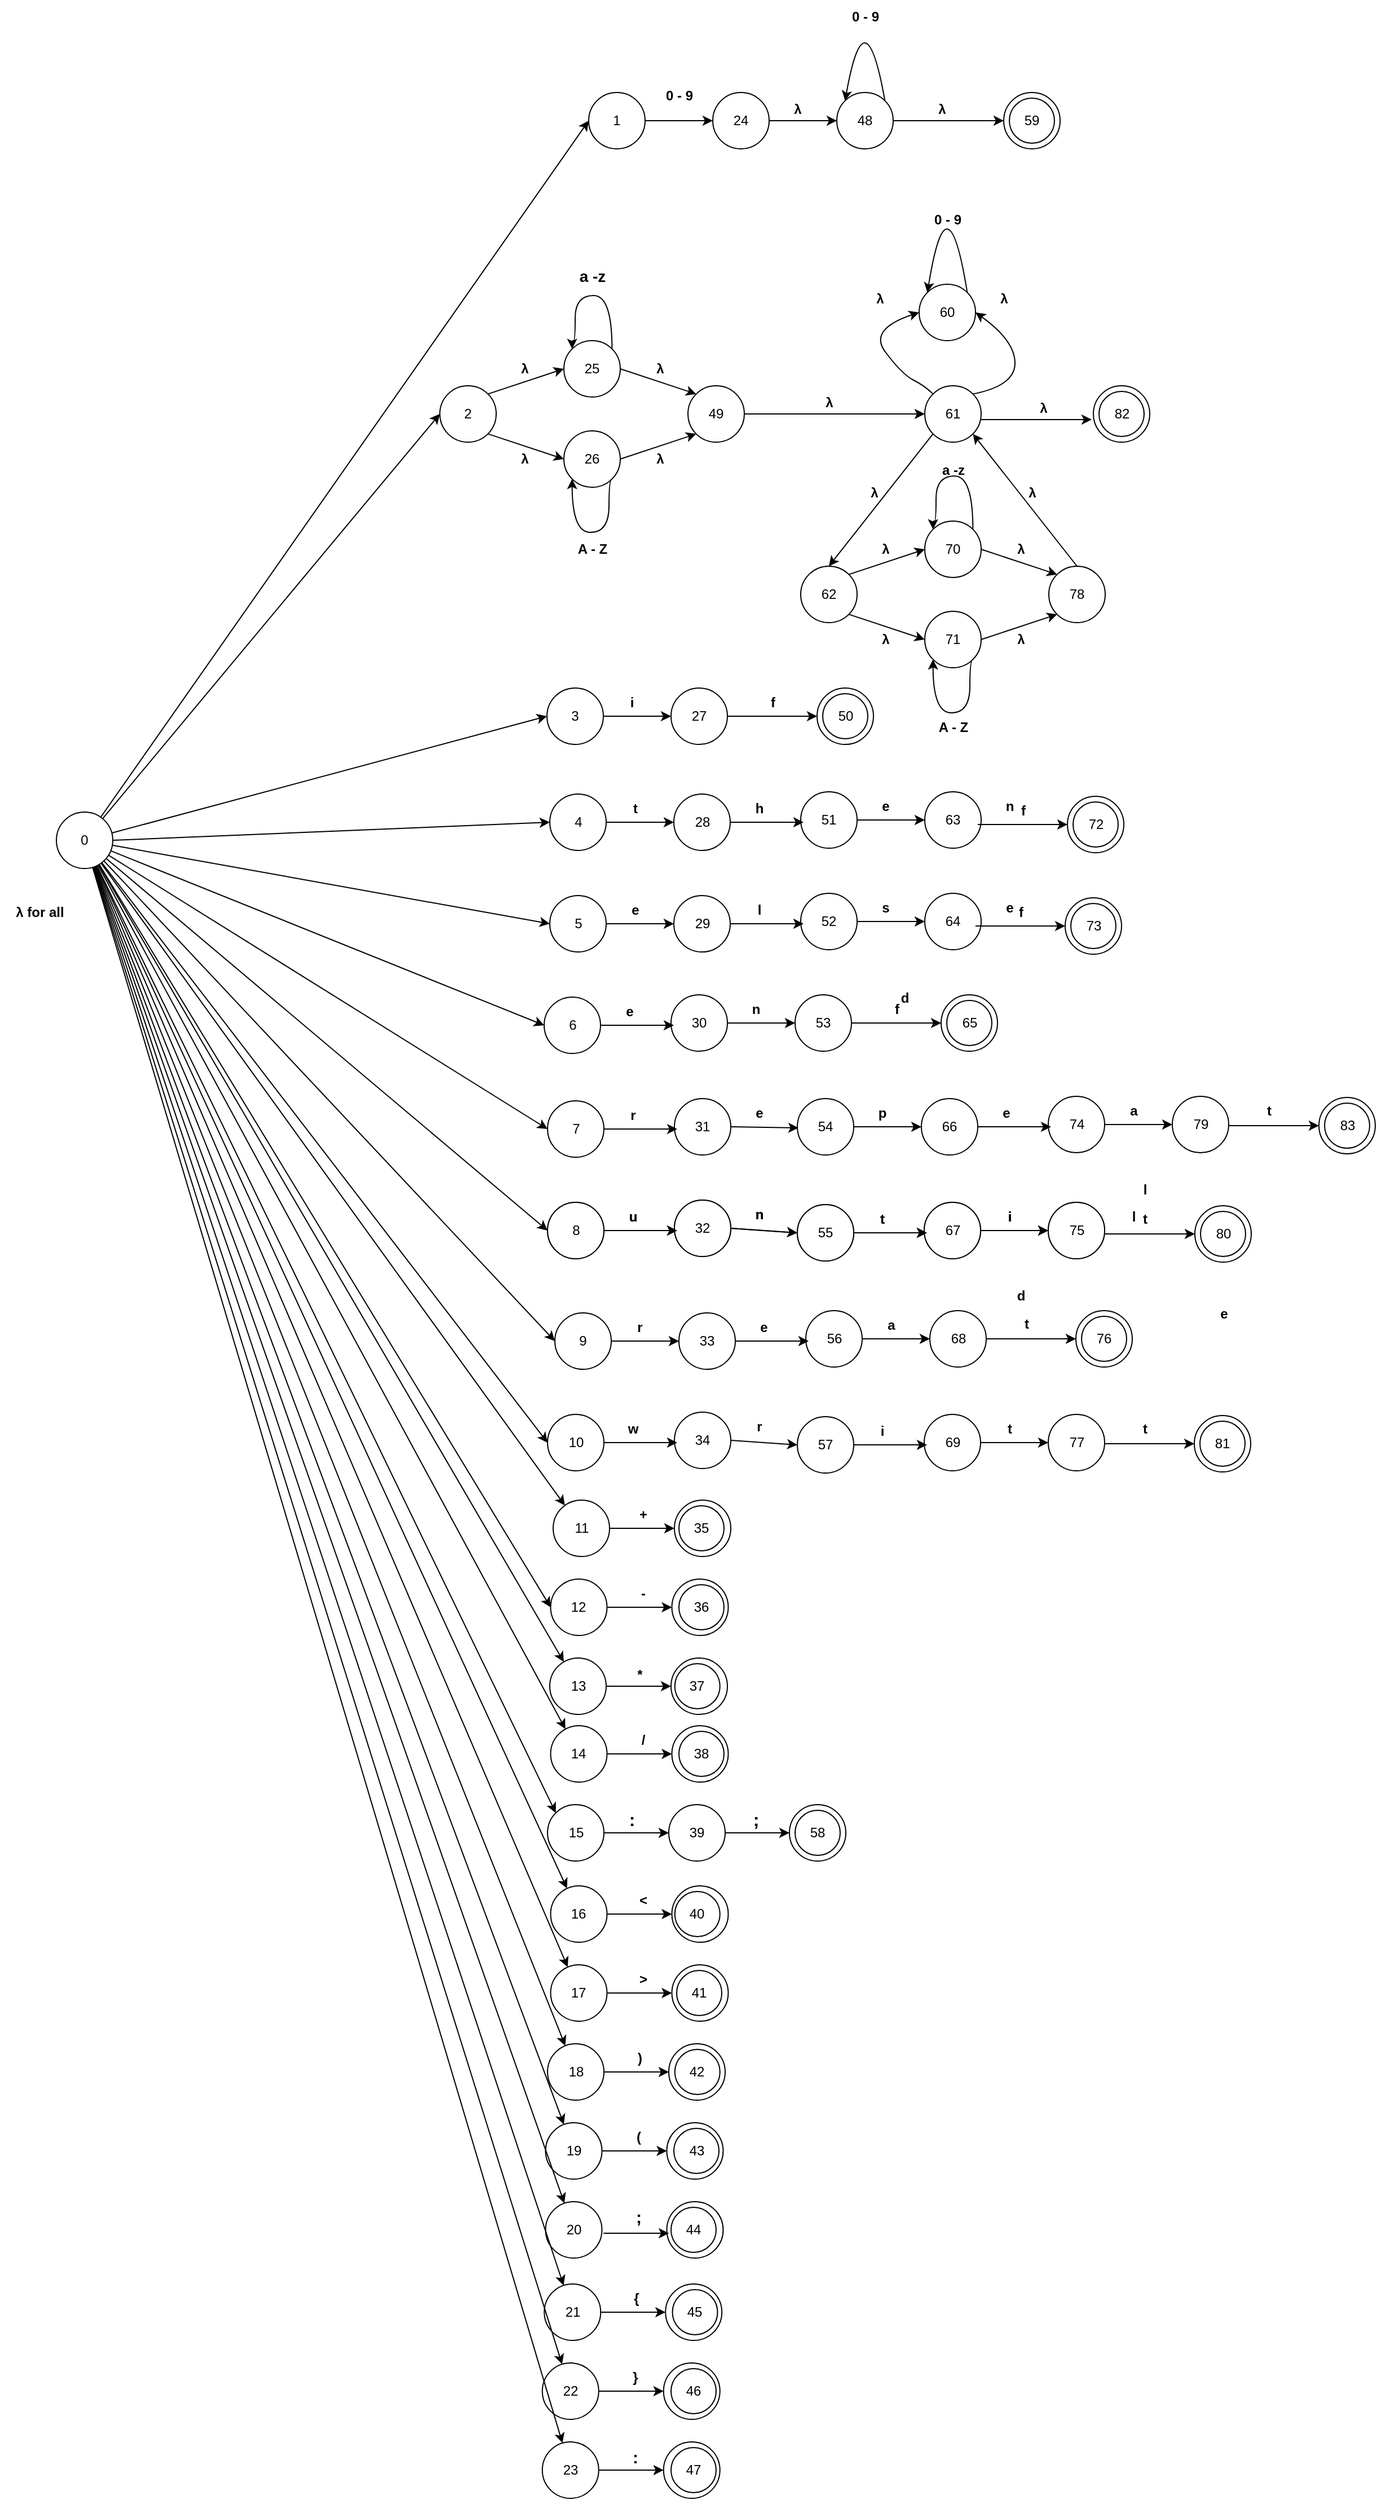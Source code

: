 <mxfile version="23.1.2" type="github">
  <diagram name="Page-1" id="CejLXMU7DiA9aCzXWMNu">
    <mxGraphModel dx="2948" dy="1092" grid="1" gridSize="10" guides="1" tooltips="1" connect="1" arrows="1" fold="1" page="1" pageScale="1" pageWidth="850" pageHeight="1100" math="0" shadow="0">
      <root>
        <mxCell id="0" />
        <mxCell id="1" parent="0" />
        <mxCell id="v1RIOKHqUVee-AEiR5x7-2" value="1" style="ellipse;whiteSpace=wrap;html=1;aspect=fixed;strokeWidth=1;" vertex="1" parent="1">
          <mxGeometry x="132" y="292" width="50" height="50" as="geometry" />
        </mxCell>
        <mxCell id="v1RIOKHqUVee-AEiR5x7-3" value="24" style="ellipse;whiteSpace=wrap;html=1;aspect=fixed;strokeWidth=1;" vertex="1" parent="1">
          <mxGeometry x="242" y="292" width="50" height="50" as="geometry" />
        </mxCell>
        <mxCell id="v1RIOKHqUVee-AEiR5x7-4" value="48" style="ellipse;whiteSpace=wrap;html=1;aspect=fixed;strokeWidth=1;" vertex="1" parent="1">
          <mxGeometry x="352" y="292" width="50" height="50" as="geometry" />
        </mxCell>
        <mxCell id="v1RIOKHqUVee-AEiR5x7-7" value="" style="endArrow=classic;html=1;rounded=0;entryX=0;entryY=0.5;entryDx=0;entryDy=0;strokeWidth=1;" edge="1" parent="1" source="v1RIOKHqUVee-AEiR5x7-248" target="v1RIOKHqUVee-AEiR5x7-2">
          <mxGeometry width="50" height="50" relative="1" as="geometry">
            <mxPoint x="22" y="260" as="sourcePoint" />
            <mxPoint x="422" y="290" as="targetPoint" />
          </mxGeometry>
        </mxCell>
        <mxCell id="v1RIOKHqUVee-AEiR5x7-8" value="" style="endArrow=classic;html=1;rounded=0;entryX=0;entryY=0.5;entryDx=0;entryDy=0;exitX=1;exitY=0.5;exitDx=0;exitDy=0;strokeWidth=1;" edge="1" parent="1" source="v1RIOKHqUVee-AEiR5x7-2" target="v1RIOKHqUVee-AEiR5x7-3">
          <mxGeometry width="50" height="50" relative="1" as="geometry">
            <mxPoint x="92" y="332" as="sourcePoint" />
            <mxPoint x="142" y="327" as="targetPoint" />
          </mxGeometry>
        </mxCell>
        <mxCell id="v1RIOKHqUVee-AEiR5x7-9" value="" style="endArrow=classic;html=1;rounded=0;entryX=0;entryY=0.5;entryDx=0;entryDy=0;exitX=1;exitY=0.5;exitDx=0;exitDy=0;strokeWidth=1;" edge="1" parent="1" source="v1RIOKHqUVee-AEiR5x7-3" target="v1RIOKHqUVee-AEiR5x7-4">
          <mxGeometry width="50" height="50" relative="1" as="geometry">
            <mxPoint x="102" y="342" as="sourcePoint" />
            <mxPoint x="152" y="337" as="targetPoint" />
          </mxGeometry>
        </mxCell>
        <mxCell id="v1RIOKHqUVee-AEiR5x7-11" value="" style="endArrow=classic;html=1;rounded=0;exitX=1;exitY=0;exitDx=0;exitDy=0;entryX=0;entryY=0;entryDx=0;entryDy=0;edgeStyle=orthogonalEdgeStyle;elbow=vertical;curved=1;strokeWidth=1;" edge="1" parent="1" source="v1RIOKHqUVee-AEiR5x7-4" target="v1RIOKHqUVee-AEiR5x7-4">
          <mxGeometry width="50" height="50" relative="1" as="geometry">
            <mxPoint x="333.998" y="320.002" as="sourcePoint" />
            <mxPoint x="421.32" y="372.68" as="targetPoint" />
            <Array as="points">
              <mxPoint x="377" y="200" />
            </Array>
          </mxGeometry>
        </mxCell>
        <mxCell id="v1RIOKHqUVee-AEiR5x7-13" value="&lt;b&gt;0 - 9&lt;/b&gt;" style="text;html=1;align=center;verticalAlign=middle;resizable=0;points=[];autosize=1;strokeColor=none;fillColor=none;strokeWidth=1;" vertex="1" parent="1">
          <mxGeometry x="187" y="280" width="50" height="30" as="geometry" />
        </mxCell>
        <mxCell id="v1RIOKHqUVee-AEiR5x7-14" value="&lt;b&gt;λ&lt;/b&gt;" style="text;html=1;align=center;verticalAlign=middle;resizable=0;points=[];autosize=1;strokeColor=none;fillColor=none;strokeWidth=1;" vertex="1" parent="1">
          <mxGeometry x="302" y="292" width="30" height="30" as="geometry" />
        </mxCell>
        <mxCell id="v1RIOKHqUVee-AEiR5x7-16" value="&lt;b&gt;λ&lt;/b&gt;" style="text;html=1;align=center;verticalAlign=middle;resizable=0;points=[];autosize=1;strokeColor=none;fillColor=none;strokeWidth=1;" vertex="1" parent="1">
          <mxGeometry x="430" y="292" width="30" height="30" as="geometry" />
        </mxCell>
        <mxCell id="v1RIOKHqUVee-AEiR5x7-17" value="&lt;b&gt;0 - 9&lt;/b&gt;" style="text;html=1;align=center;verticalAlign=middle;resizable=0;points=[];autosize=1;strokeColor=none;fillColor=none;strokeWidth=1;" vertex="1" parent="1">
          <mxGeometry x="352" y="210" width="50" height="30" as="geometry" />
        </mxCell>
        <mxCell id="v1RIOKHqUVee-AEiR5x7-19" value="2" style="ellipse;whiteSpace=wrap;html=1;aspect=fixed;strokeWidth=1;" vertex="1" parent="1">
          <mxGeometry y="552" width="50" height="50" as="geometry" />
        </mxCell>
        <mxCell id="v1RIOKHqUVee-AEiR5x7-20" value="25" style="ellipse;whiteSpace=wrap;html=1;aspect=fixed;strokeWidth=1;" vertex="1" parent="1">
          <mxGeometry x="110" y="512" width="50" height="50" as="geometry" />
        </mxCell>
        <mxCell id="v1RIOKHqUVee-AEiR5x7-21" value="26" style="ellipse;whiteSpace=wrap;html=1;aspect=fixed;strokeWidth=1;" vertex="1" parent="1">
          <mxGeometry x="110" y="592" width="50" height="50" as="geometry" />
        </mxCell>
        <mxCell id="v1RIOKHqUVee-AEiR5x7-22" value="49" style="ellipse;whiteSpace=wrap;html=1;aspect=fixed;strokeWidth=1;" vertex="1" parent="1">
          <mxGeometry x="220" y="552" width="50" height="50" as="geometry" />
        </mxCell>
        <mxCell id="v1RIOKHqUVee-AEiR5x7-23" value="" style="endArrow=classic;html=1;rounded=0;entryX=0;entryY=0.5;entryDx=0;entryDy=0;exitX=1;exitY=0;exitDx=0;exitDy=0;strokeWidth=1;" edge="1" parent="1" source="v1RIOKHqUVee-AEiR5x7-19" target="v1RIOKHqUVee-AEiR5x7-20">
          <mxGeometry width="50" height="50" relative="1" as="geometry">
            <mxPoint x="30" y="407" as="sourcePoint" />
            <mxPoint x="90" y="407" as="targetPoint" />
          </mxGeometry>
        </mxCell>
        <mxCell id="v1RIOKHqUVee-AEiR5x7-24" value="" style="endArrow=classic;html=1;rounded=0;entryX=0;entryY=0.5;entryDx=0;entryDy=0;exitX=1;exitY=1;exitDx=0;exitDy=0;strokeWidth=1;" edge="1" parent="1" source="v1RIOKHqUVee-AEiR5x7-19" target="v1RIOKHqUVee-AEiR5x7-21">
          <mxGeometry width="50" height="50" relative="1" as="geometry">
            <mxPoint x="40" y="417" as="sourcePoint" />
            <mxPoint x="100" y="417" as="targetPoint" />
          </mxGeometry>
        </mxCell>
        <mxCell id="v1RIOKHqUVee-AEiR5x7-25" value="" style="endArrow=classic;html=1;rounded=0;entryX=0;entryY=0;entryDx=0;entryDy=0;exitX=1;exitY=0.5;exitDx=0;exitDy=0;strokeWidth=1;" edge="1" parent="1" source="v1RIOKHqUVee-AEiR5x7-20" target="v1RIOKHqUVee-AEiR5x7-22">
          <mxGeometry width="50" height="50" relative="1" as="geometry">
            <mxPoint x="50" y="427" as="sourcePoint" />
            <mxPoint x="110" y="427" as="targetPoint" />
          </mxGeometry>
        </mxCell>
        <mxCell id="v1RIOKHqUVee-AEiR5x7-26" value="" style="endArrow=classic;html=1;rounded=0;entryX=0;entryY=1;entryDx=0;entryDy=0;exitX=1;exitY=0.5;exitDx=0;exitDy=0;strokeWidth=1;" edge="1" parent="1" source="v1RIOKHqUVee-AEiR5x7-21" target="v1RIOKHqUVee-AEiR5x7-22">
          <mxGeometry width="50" height="50" relative="1" as="geometry">
            <mxPoint x="60" y="437" as="sourcePoint" />
            <mxPoint x="120" y="437" as="targetPoint" />
          </mxGeometry>
        </mxCell>
        <mxCell id="v1RIOKHqUVee-AEiR5x7-27" value="&lt;b&gt;λ&lt;/b&gt;" style="text;html=1;align=center;verticalAlign=middle;resizable=0;points=[];autosize=1;strokeColor=none;fillColor=none;strokeWidth=1;" vertex="1" parent="1">
          <mxGeometry x="60" y="522" width="30" height="30" as="geometry" />
        </mxCell>
        <mxCell id="v1RIOKHqUVee-AEiR5x7-28" value="&lt;b&gt;λ&lt;/b&gt;" style="text;html=1;align=center;verticalAlign=middle;resizable=0;points=[];autosize=1;strokeColor=none;fillColor=none;strokeWidth=1;" vertex="1" parent="1">
          <mxGeometry x="180" y="522" width="30" height="30" as="geometry" />
        </mxCell>
        <mxCell id="v1RIOKHqUVee-AEiR5x7-29" value="&lt;b&gt;λ&lt;/b&gt;" style="text;html=1;align=center;verticalAlign=middle;resizable=0;points=[];autosize=1;strokeColor=none;fillColor=none;strokeWidth=1;" vertex="1" parent="1">
          <mxGeometry x="60" y="602" width="30" height="30" as="geometry" />
        </mxCell>
        <mxCell id="v1RIOKHqUVee-AEiR5x7-30" value="&lt;b&gt;λ&lt;/b&gt;" style="text;html=1;align=center;verticalAlign=middle;resizable=0;points=[];autosize=1;strokeColor=none;fillColor=none;strokeWidth=1;" vertex="1" parent="1">
          <mxGeometry x="180" y="602" width="30" height="30" as="geometry" />
        </mxCell>
        <mxCell id="v1RIOKHqUVee-AEiR5x7-31" value="" style="endArrow=classic;html=1;rounded=0;exitX=1;exitY=0;exitDx=0;exitDy=0;entryX=0;entryY=0;entryDx=0;entryDy=0;edgeStyle=orthogonalEdgeStyle;elbow=vertical;curved=1;strokeWidth=1;" edge="1" parent="1" source="v1RIOKHqUVee-AEiR5x7-20" target="v1RIOKHqUVee-AEiR5x7-20">
          <mxGeometry width="50" height="50" relative="1" as="geometry">
            <mxPoint x="206" y="512" as="sourcePoint" />
            <mxPoint x="170" y="512" as="targetPoint" />
            <Array as="points">
              <mxPoint x="153" y="472" />
              <mxPoint x="120" y="472" />
              <mxPoint x="120" y="512" />
              <mxPoint x="117" y="512" />
            </Array>
          </mxGeometry>
        </mxCell>
        <mxCell id="v1RIOKHqUVee-AEiR5x7-32" value="" style="endArrow=classic;html=1;rounded=0;exitX=1;exitY=1;exitDx=0;exitDy=0;entryX=0;entryY=1;entryDx=0;entryDy=0;edgeStyle=orthogonalEdgeStyle;elbow=vertical;curved=1;strokeWidth=1;" edge="1" parent="1" source="v1RIOKHqUVee-AEiR5x7-21" target="v1RIOKHqUVee-AEiR5x7-21">
          <mxGeometry width="50" height="50" relative="1" as="geometry">
            <mxPoint x="253" y="399" as="sourcePoint" />
            <mxPoint x="217" y="399" as="targetPoint" />
            <Array as="points">
              <mxPoint x="150" y="635" />
              <mxPoint x="150" y="682" />
              <mxPoint x="117" y="682" />
            </Array>
          </mxGeometry>
        </mxCell>
        <mxCell id="v1RIOKHqUVee-AEiR5x7-33" value="&lt;font style=&quot;font-size: 14px;&quot;&gt;&lt;b&gt;a -z&lt;/b&gt;&lt;/font&gt;" style="text;html=1;align=center;verticalAlign=middle;resizable=0;points=[];autosize=1;strokeColor=none;fillColor=none;strokeWidth=1;" vertex="1" parent="1">
          <mxGeometry x="110" y="440" width="50" height="30" as="geometry" />
        </mxCell>
        <mxCell id="v1RIOKHqUVee-AEiR5x7-34" value="&lt;b&gt;A - Z&lt;/b&gt;" style="text;html=1;align=center;verticalAlign=middle;resizable=0;points=[];autosize=1;strokeColor=none;fillColor=none;strokeWidth=1;" vertex="1" parent="1">
          <mxGeometry x="110" y="682" width="50" height="30" as="geometry" />
        </mxCell>
        <mxCell id="v1RIOKHqUVee-AEiR5x7-35" value="61" style="ellipse;whiteSpace=wrap;html=1;aspect=fixed;strokeWidth=1;" vertex="1" parent="1">
          <mxGeometry x="430" y="552" width="50" height="50" as="geometry" />
        </mxCell>
        <mxCell id="v1RIOKHqUVee-AEiR5x7-36" value="" style="endArrow=classic;html=1;rounded=0;entryX=0;entryY=0.5;entryDx=0;entryDy=0;exitX=1;exitY=0.5;exitDx=0;exitDy=0;strokeWidth=1;" edge="1" parent="1" source="v1RIOKHqUVee-AEiR5x7-22" target="v1RIOKHqUVee-AEiR5x7-35">
          <mxGeometry width="50" height="50" relative="1" as="geometry">
            <mxPoint x="30" y="407" as="sourcePoint" />
            <mxPoint x="90" y="407" as="targetPoint" />
          </mxGeometry>
        </mxCell>
        <mxCell id="v1RIOKHqUVee-AEiR5x7-37" value="&lt;b&gt;λ&lt;/b&gt;" style="text;html=1;align=center;verticalAlign=middle;resizable=0;points=[];autosize=1;strokeColor=none;fillColor=none;strokeWidth=1;" vertex="1" parent="1">
          <mxGeometry x="330" y="552" width="30" height="30" as="geometry" />
        </mxCell>
        <mxCell id="v1RIOKHqUVee-AEiR5x7-39" value="62" style="ellipse;whiteSpace=wrap;html=1;aspect=fixed;strokeWidth=1;" vertex="1" parent="1">
          <mxGeometry x="320" y="712" width="50" height="50" as="geometry" />
        </mxCell>
        <mxCell id="v1RIOKHqUVee-AEiR5x7-40" value="70" style="ellipse;whiteSpace=wrap;html=1;aspect=fixed;strokeWidth=1;" vertex="1" parent="1">
          <mxGeometry x="430" y="672" width="50" height="50" as="geometry" />
        </mxCell>
        <mxCell id="v1RIOKHqUVee-AEiR5x7-41" value="71" style="ellipse;whiteSpace=wrap;html=1;aspect=fixed;strokeWidth=1;" vertex="1" parent="1">
          <mxGeometry x="430" y="752" width="50" height="50" as="geometry" />
        </mxCell>
        <mxCell id="v1RIOKHqUVee-AEiR5x7-42" value="78" style="ellipse;whiteSpace=wrap;html=1;aspect=fixed;strokeWidth=1;" vertex="1" parent="1">
          <mxGeometry x="540" y="712" width="50" height="50" as="geometry" />
        </mxCell>
        <mxCell id="v1RIOKHqUVee-AEiR5x7-43" value="" style="endArrow=classic;html=1;rounded=0;entryX=0;entryY=0.5;entryDx=0;entryDy=0;exitX=1;exitY=0;exitDx=0;exitDy=0;strokeWidth=1;" edge="1" parent="1" source="v1RIOKHqUVee-AEiR5x7-39" target="v1RIOKHqUVee-AEiR5x7-40">
          <mxGeometry width="50" height="50" relative="1" as="geometry">
            <mxPoint x="350" y="567" as="sourcePoint" />
            <mxPoint x="410" y="567" as="targetPoint" />
          </mxGeometry>
        </mxCell>
        <mxCell id="v1RIOKHqUVee-AEiR5x7-44" value="" style="endArrow=classic;html=1;rounded=0;entryX=0;entryY=0.5;entryDx=0;entryDy=0;exitX=1;exitY=1;exitDx=0;exitDy=0;strokeWidth=1;" edge="1" parent="1" source="v1RIOKHqUVee-AEiR5x7-39" target="v1RIOKHqUVee-AEiR5x7-41">
          <mxGeometry width="50" height="50" relative="1" as="geometry">
            <mxPoint x="360" y="577" as="sourcePoint" />
            <mxPoint x="420" y="577" as="targetPoint" />
          </mxGeometry>
        </mxCell>
        <mxCell id="v1RIOKHqUVee-AEiR5x7-45" value="" style="endArrow=classic;html=1;rounded=0;entryX=0;entryY=0;entryDx=0;entryDy=0;exitX=1;exitY=0.5;exitDx=0;exitDy=0;strokeWidth=1;" edge="1" parent="1" source="v1RIOKHqUVee-AEiR5x7-40" target="v1RIOKHqUVee-AEiR5x7-42">
          <mxGeometry width="50" height="50" relative="1" as="geometry">
            <mxPoint x="370" y="587" as="sourcePoint" />
            <mxPoint x="430" y="587" as="targetPoint" />
          </mxGeometry>
        </mxCell>
        <mxCell id="v1RIOKHqUVee-AEiR5x7-46" value="" style="endArrow=classic;html=1;rounded=0;entryX=0;entryY=1;entryDx=0;entryDy=0;exitX=1;exitY=0.5;exitDx=0;exitDy=0;strokeWidth=1;" edge="1" parent="1" source="v1RIOKHqUVee-AEiR5x7-41" target="v1RIOKHqUVee-AEiR5x7-42">
          <mxGeometry width="50" height="50" relative="1" as="geometry">
            <mxPoint x="380" y="597" as="sourcePoint" />
            <mxPoint x="440" y="597" as="targetPoint" />
          </mxGeometry>
        </mxCell>
        <mxCell id="v1RIOKHqUVee-AEiR5x7-47" value="&lt;b&gt;λ&lt;/b&gt;" style="text;html=1;align=center;verticalAlign=middle;resizable=0;points=[];autosize=1;strokeColor=none;fillColor=none;strokeWidth=1;" vertex="1" parent="1">
          <mxGeometry x="380" y="682" width="30" height="30" as="geometry" />
        </mxCell>
        <mxCell id="v1RIOKHqUVee-AEiR5x7-48" value="&lt;b&gt;λ&lt;/b&gt;" style="text;html=1;align=center;verticalAlign=middle;resizable=0;points=[];autosize=1;strokeColor=none;fillColor=none;strokeWidth=1;" vertex="1" parent="1">
          <mxGeometry x="500" y="682" width="30" height="30" as="geometry" />
        </mxCell>
        <mxCell id="v1RIOKHqUVee-AEiR5x7-49" value="&lt;b&gt;λ&lt;/b&gt;" style="text;html=1;align=center;verticalAlign=middle;resizable=0;points=[];autosize=1;strokeColor=none;fillColor=none;strokeWidth=1;" vertex="1" parent="1">
          <mxGeometry x="380" y="762" width="30" height="30" as="geometry" />
        </mxCell>
        <mxCell id="v1RIOKHqUVee-AEiR5x7-50" value="&lt;b&gt;λ&lt;/b&gt;" style="text;html=1;align=center;verticalAlign=middle;resizable=0;points=[];autosize=1;strokeColor=none;fillColor=none;strokeWidth=1;" vertex="1" parent="1">
          <mxGeometry x="500" y="762" width="30" height="30" as="geometry" />
        </mxCell>
        <mxCell id="v1RIOKHqUVee-AEiR5x7-51" value="" style="endArrow=classic;html=1;rounded=0;exitX=1;exitY=0;exitDx=0;exitDy=0;entryX=0;entryY=0;entryDx=0;entryDy=0;edgeStyle=orthogonalEdgeStyle;elbow=vertical;curved=1;strokeWidth=1;" edge="1" parent="1" source="v1RIOKHqUVee-AEiR5x7-40" target="v1RIOKHqUVee-AEiR5x7-40">
          <mxGeometry width="50" height="50" relative="1" as="geometry">
            <mxPoint x="526" y="672" as="sourcePoint" />
            <mxPoint x="490" y="672" as="targetPoint" />
            <Array as="points">
              <mxPoint x="473" y="632" />
              <mxPoint x="440" y="632" />
              <mxPoint x="440" y="672" />
              <mxPoint x="437" y="672" />
            </Array>
          </mxGeometry>
        </mxCell>
        <mxCell id="v1RIOKHqUVee-AEiR5x7-52" value="" style="endArrow=classic;html=1;rounded=0;exitX=1;exitY=1;exitDx=0;exitDy=0;entryX=0;entryY=1;entryDx=0;entryDy=0;edgeStyle=orthogonalEdgeStyle;elbow=vertical;curved=1;strokeWidth=1;" edge="1" parent="1" source="v1RIOKHqUVee-AEiR5x7-41" target="v1RIOKHqUVee-AEiR5x7-41">
          <mxGeometry width="50" height="50" relative="1" as="geometry">
            <mxPoint x="573" y="559" as="sourcePoint" />
            <mxPoint x="537" y="559" as="targetPoint" />
            <Array as="points">
              <mxPoint x="470" y="795" />
              <mxPoint x="470" y="842" />
              <mxPoint x="437" y="842" />
            </Array>
          </mxGeometry>
        </mxCell>
        <mxCell id="v1RIOKHqUVee-AEiR5x7-53" value="&lt;b&gt;A - Z&lt;/b&gt;" style="text;html=1;align=center;verticalAlign=middle;resizable=0;points=[];autosize=1;strokeColor=none;fillColor=none;strokeWidth=1;" vertex="1" parent="1">
          <mxGeometry x="430" y="840" width="50" height="30" as="geometry" />
        </mxCell>
        <mxCell id="v1RIOKHqUVee-AEiR5x7-54" value="" style="endArrow=classic;html=1;rounded=0;exitX=0.5;exitY=0;exitDx=0;exitDy=0;entryX=1;entryY=1;entryDx=0;entryDy=0;strokeWidth=1;" edge="1" parent="1" source="v1RIOKHqUVee-AEiR5x7-42" target="v1RIOKHqUVee-AEiR5x7-35">
          <mxGeometry width="50" height="50" relative="1" as="geometry">
            <mxPoint x="280" y="587" as="sourcePoint" />
            <mxPoint x="560" y="612" as="targetPoint" />
          </mxGeometry>
        </mxCell>
        <mxCell id="v1RIOKHqUVee-AEiR5x7-55" value="" style="endArrow=classic;html=1;rounded=0;entryX=0.5;entryY=0;entryDx=0;entryDy=0;exitX=0;exitY=1;exitDx=0;exitDy=0;strokeWidth=1;" edge="1" parent="1" source="v1RIOKHqUVee-AEiR5x7-35" target="v1RIOKHqUVee-AEiR5x7-39">
          <mxGeometry width="50" height="50" relative="1" as="geometry">
            <mxPoint x="360" y="632" as="sourcePoint" />
            <mxPoint x="320" y="632" as="targetPoint" />
          </mxGeometry>
        </mxCell>
        <mxCell id="v1RIOKHqUVee-AEiR5x7-56" value="&lt;b&gt;a -z&lt;/b&gt;" style="text;html=1;align=center;verticalAlign=middle;resizable=0;points=[];autosize=1;strokeColor=none;fillColor=none;strokeWidth=1;" vertex="1" parent="1">
          <mxGeometry x="435" y="612" width="40" height="30" as="geometry" />
        </mxCell>
        <mxCell id="v1RIOKHqUVee-AEiR5x7-58" value="60" style="ellipse;whiteSpace=wrap;html=1;aspect=fixed;strokeWidth=1;" vertex="1" parent="1">
          <mxGeometry x="425" y="462" width="50" height="50" as="geometry" />
        </mxCell>
        <mxCell id="v1RIOKHqUVee-AEiR5x7-61" value="" style="endArrow=classic;html=1;rounded=0;exitX=1;exitY=0;exitDx=0;exitDy=0;entryX=0;entryY=0;entryDx=0;entryDy=0;edgeStyle=orthogonalEdgeStyle;elbow=vertical;curved=1;strokeWidth=1;" edge="1" parent="1" source="v1RIOKHqUVee-AEiR5x7-58" target="v1RIOKHqUVee-AEiR5x7-58">
          <mxGeometry width="50" height="50" relative="1" as="geometry">
            <mxPoint x="474.998" y="480.002" as="sourcePoint" />
            <mxPoint x="562.32" y="532.68" as="targetPoint" />
            <Array as="points">
              <mxPoint x="450" y="360" />
            </Array>
          </mxGeometry>
        </mxCell>
        <mxCell id="v1RIOKHqUVee-AEiR5x7-62" value="&lt;b&gt;λ&lt;/b&gt;" style="text;html=1;align=center;verticalAlign=middle;resizable=0;points=[];autosize=1;strokeColor=none;fillColor=none;strokeWidth=1;" vertex="1" parent="1">
          <mxGeometry x="375" y="460" width="30" height="30" as="geometry" />
        </mxCell>
        <mxCell id="v1RIOKHqUVee-AEiR5x7-63" value="&lt;b&gt;λ&lt;/b&gt;" style="text;html=1;align=center;verticalAlign=middle;resizable=0;points=[];autosize=1;strokeColor=none;fillColor=none;strokeWidth=1;" vertex="1" parent="1">
          <mxGeometry x="485" y="460" width="30" height="30" as="geometry" />
        </mxCell>
        <mxCell id="v1RIOKHqUVee-AEiR5x7-64" value="&lt;b&gt;0 - 9&lt;/b&gt;" style="text;html=1;align=center;verticalAlign=middle;resizable=0;points=[];autosize=1;strokeColor=none;fillColor=none;strokeWidth=1;" vertex="1" parent="1">
          <mxGeometry x="425" y="390" width="50" height="30" as="geometry" />
        </mxCell>
        <mxCell id="v1RIOKHqUVee-AEiR5x7-65" value="" style="curved=1;endArrow=classic;html=1;rounded=0;entryX=0;entryY=0.5;entryDx=0;entryDy=0;exitX=0;exitY=0;exitDx=0;exitDy=0;" edge="1" parent="1" source="v1RIOKHqUVee-AEiR5x7-35" target="v1RIOKHqUVee-AEiR5x7-58">
          <mxGeometry width="50" height="50" relative="1" as="geometry">
            <mxPoint x="380" y="552" as="sourcePoint" />
            <mxPoint x="430" y="502" as="targetPoint" />
            <Array as="points">
              <mxPoint x="430" y="552" />
              <mxPoint x="410" y="542" />
              <mxPoint x="380" y="502" />
            </Array>
          </mxGeometry>
        </mxCell>
        <mxCell id="v1RIOKHqUVee-AEiR5x7-66" value="" style="curved=1;endArrow=classic;html=1;rounded=0;entryX=1;entryY=0.5;entryDx=0;entryDy=0;exitX=1;exitY=0;exitDx=0;exitDy=0;" edge="1" parent="1" source="v1RIOKHqUVee-AEiR5x7-35" target="v1RIOKHqUVee-AEiR5x7-58">
          <mxGeometry width="50" height="50" relative="1" as="geometry">
            <mxPoint x="543.5" y="582" as="sourcePoint" />
            <mxPoint x="531.5" y="508" as="targetPoint" />
            <Array as="points">
              <mxPoint x="510" y="552" />
              <mxPoint x="510" y="512" />
            </Array>
          </mxGeometry>
        </mxCell>
        <mxCell id="v1RIOKHqUVee-AEiR5x7-70" value="&lt;b&gt;λ&lt;/b&gt;" style="text;html=1;align=center;verticalAlign=middle;resizable=0;points=[];autosize=1;strokeColor=none;fillColor=none;strokeWidth=1;" vertex="1" parent="1">
          <mxGeometry x="519.5" y="557" width="30" height="30" as="geometry" />
        </mxCell>
        <mxCell id="v1RIOKHqUVee-AEiR5x7-71" value="&lt;b&gt;λ&lt;/b&gt;" style="text;html=1;align=center;verticalAlign=middle;resizable=0;points=[];autosize=1;strokeColor=none;fillColor=none;strokeWidth=1;" vertex="1" parent="1">
          <mxGeometry x="370" y="632" width="30" height="30" as="geometry" />
        </mxCell>
        <mxCell id="v1RIOKHqUVee-AEiR5x7-72" value="&lt;b&gt;λ&lt;/b&gt;" style="text;html=1;align=center;verticalAlign=middle;resizable=0;points=[];autosize=1;strokeColor=none;fillColor=none;strokeWidth=1;" vertex="1" parent="1">
          <mxGeometry x="510" y="632" width="30" height="30" as="geometry" />
        </mxCell>
        <mxCell id="v1RIOKHqUVee-AEiR5x7-73" value="" style="endArrow=classic;html=1;rounded=0;entryX=0;entryY=0.5;entryDx=0;entryDy=0;strokeWidth=1;" edge="1" parent="1" source="v1RIOKHqUVee-AEiR5x7-248" target="v1RIOKHqUVee-AEiR5x7-19">
          <mxGeometry width="50" height="50" relative="1" as="geometry">
            <mxPoint x="20" y="532" as="sourcePoint" />
            <mxPoint x="60" y="537" as="targetPoint" />
          </mxGeometry>
        </mxCell>
        <mxCell id="v1RIOKHqUVee-AEiR5x7-75" value="3" style="ellipse;whiteSpace=wrap;html=1;aspect=fixed;strokeWidth=1;" vertex="1" parent="1">
          <mxGeometry x="95" y="820" width="50" height="50" as="geometry" />
        </mxCell>
        <mxCell id="v1RIOKHqUVee-AEiR5x7-76" value="27" style="ellipse;whiteSpace=wrap;html=1;aspect=fixed;strokeWidth=1;" vertex="1" parent="1">
          <mxGeometry x="205" y="820" width="50" height="50" as="geometry" />
        </mxCell>
        <mxCell id="v1RIOKHqUVee-AEiR5x7-77" value="" style="endArrow=classic;html=1;rounded=0;entryX=0;entryY=0.5;entryDx=0;entryDy=0;" edge="1" parent="1" source="v1RIOKHqUVee-AEiR5x7-248" target="v1RIOKHqUVee-AEiR5x7-75">
          <mxGeometry width="50" height="50" relative="1" as="geometry">
            <mxPoint x="35" y="870" as="sourcePoint" />
            <mxPoint x="375" y="780" as="targetPoint" />
          </mxGeometry>
        </mxCell>
        <mxCell id="v1RIOKHqUVee-AEiR5x7-79" value="" style="endArrow=classic;html=1;rounded=0;entryX=0;entryY=0.5;entryDx=0;entryDy=0;exitX=1;exitY=0.5;exitDx=0;exitDy=0;" edge="1" parent="1" source="v1RIOKHqUVee-AEiR5x7-75" target="v1RIOKHqUVee-AEiR5x7-76">
          <mxGeometry width="50" height="50" relative="1" as="geometry">
            <mxPoint x="45" y="880" as="sourcePoint" />
            <mxPoint x="105" y="855" as="targetPoint" />
          </mxGeometry>
        </mxCell>
        <mxCell id="v1RIOKHqUVee-AEiR5x7-81" value="&lt;b&gt;i&lt;/b&gt;" style="text;html=1;align=center;verticalAlign=middle;resizable=0;points=[];autosize=1;strokeColor=none;fillColor=none;" vertex="1" parent="1">
          <mxGeometry x="155" y="818" width="30" height="30" as="geometry" />
        </mxCell>
        <mxCell id="v1RIOKHqUVee-AEiR5x7-82" value="&lt;b&gt;f&lt;/b&gt;" style="text;html=1;align=center;verticalAlign=middle;resizable=0;points=[];autosize=1;strokeColor=none;fillColor=none;" vertex="1" parent="1">
          <mxGeometry x="280" y="818" width="30" height="30" as="geometry" />
        </mxCell>
        <mxCell id="v1RIOKHqUVee-AEiR5x7-100" value="51" style="ellipse;whiteSpace=wrap;html=1;aspect=fixed;strokeWidth=1;" vertex="1" parent="1">
          <mxGeometry x="320" y="912" width="50" height="50" as="geometry" />
        </mxCell>
        <mxCell id="v1RIOKHqUVee-AEiR5x7-101" value="63" style="ellipse;whiteSpace=wrap;html=1;aspect=fixed;strokeWidth=1;" vertex="1" parent="1">
          <mxGeometry x="430" y="912" width="50" height="50" as="geometry" />
        </mxCell>
        <mxCell id="v1RIOKHqUVee-AEiR5x7-103" value="" style="endArrow=classic;html=1;rounded=0;entryX=0;entryY=0.5;entryDx=0;entryDy=0;exitX=1;exitY=0.5;exitDx=0;exitDy=0;" edge="1" parent="1" source="v1RIOKHqUVee-AEiR5x7-100" target="v1RIOKHqUVee-AEiR5x7-101">
          <mxGeometry width="50" height="50" relative="1" as="geometry">
            <mxPoint x="270" y="972" as="sourcePoint" />
            <mxPoint x="330" y="947" as="targetPoint" />
          </mxGeometry>
        </mxCell>
        <mxCell id="v1RIOKHqUVee-AEiR5x7-105" value="&lt;b&gt;e&lt;/b&gt;" style="text;html=1;align=center;verticalAlign=middle;resizable=0;points=[];autosize=1;strokeColor=none;fillColor=none;" vertex="1" parent="1">
          <mxGeometry x="380" y="910" width="30" height="30" as="geometry" />
        </mxCell>
        <mxCell id="v1RIOKHqUVee-AEiR5x7-106" value="&lt;b&gt;n&lt;/b&gt;" style="text;html=1;align=center;verticalAlign=middle;resizable=0;points=[];autosize=1;strokeColor=none;fillColor=none;" vertex="1" parent="1">
          <mxGeometry x="490" y="910" width="30" height="30" as="geometry" />
        </mxCell>
        <mxCell id="v1RIOKHqUVee-AEiR5x7-108" value="4" style="ellipse;whiteSpace=wrap;html=1;aspect=fixed;strokeWidth=1;" vertex="1" parent="1">
          <mxGeometry x="97.5" y="914" width="50" height="50" as="geometry" />
        </mxCell>
        <mxCell id="v1RIOKHqUVee-AEiR5x7-109" value="28" style="ellipse;whiteSpace=wrap;html=1;aspect=fixed;strokeWidth=1;" vertex="1" parent="1">
          <mxGeometry x="207.5" y="914" width="50" height="50" as="geometry" />
        </mxCell>
        <mxCell id="v1RIOKHqUVee-AEiR5x7-110" value="" style="endArrow=classic;html=1;rounded=0;entryX=0;entryY=0.5;entryDx=0;entryDy=0;exitX=1;exitY=0.5;exitDx=0;exitDy=0;" edge="1" parent="1" target="v1RIOKHqUVee-AEiR5x7-108" source="v1RIOKHqUVee-AEiR5x7-248">
          <mxGeometry width="50" height="50" relative="1" as="geometry">
            <mxPoint x="37.5" y="964" as="sourcePoint" />
            <mxPoint x="377.5" y="874" as="targetPoint" />
          </mxGeometry>
        </mxCell>
        <mxCell id="v1RIOKHqUVee-AEiR5x7-111" value="" style="endArrow=classic;html=1;rounded=0;entryX=0;entryY=0.5;entryDx=0;entryDy=0;exitX=1;exitY=0.5;exitDx=0;exitDy=0;" edge="1" parent="1" source="v1RIOKHqUVee-AEiR5x7-108" target="v1RIOKHqUVee-AEiR5x7-109">
          <mxGeometry width="50" height="50" relative="1" as="geometry">
            <mxPoint x="47.5" y="974" as="sourcePoint" />
            <mxPoint x="107.5" y="949" as="targetPoint" />
          </mxGeometry>
        </mxCell>
        <mxCell id="v1RIOKHqUVee-AEiR5x7-112" value="" style="endArrow=classic;html=1;rounded=0;entryX=0;entryY=0.5;entryDx=0;entryDy=0;exitX=1;exitY=0.5;exitDx=0;exitDy=0;" edge="1" parent="1" source="v1RIOKHqUVee-AEiR5x7-109">
          <mxGeometry width="50" height="50" relative="1" as="geometry">
            <mxPoint x="57.5" y="984" as="sourcePoint" />
            <mxPoint x="322.5" y="939" as="targetPoint" />
          </mxGeometry>
        </mxCell>
        <mxCell id="v1RIOKHqUVee-AEiR5x7-113" value="&lt;b&gt;t&lt;/b&gt;" style="text;html=1;align=center;verticalAlign=middle;resizable=0;points=[];autosize=1;strokeColor=none;fillColor=none;" vertex="1" parent="1">
          <mxGeometry x="157.5" y="912" width="30" height="30" as="geometry" />
        </mxCell>
        <mxCell id="v1RIOKHqUVee-AEiR5x7-114" value="&lt;b&gt;h&lt;/b&gt;" style="text;html=1;align=center;verticalAlign=middle;resizable=0;points=[];autosize=1;strokeColor=none;fillColor=none;" vertex="1" parent="1">
          <mxGeometry x="267.5" y="912" width="30" height="30" as="geometry" />
        </mxCell>
        <mxCell id="v1RIOKHqUVee-AEiR5x7-115" value="52" style="ellipse;whiteSpace=wrap;html=1;aspect=fixed;strokeWidth=1;" vertex="1" parent="1">
          <mxGeometry x="320" y="1002" width="50" height="50" as="geometry" />
        </mxCell>
        <mxCell id="v1RIOKHqUVee-AEiR5x7-116" value="64" style="ellipse;whiteSpace=wrap;html=1;aspect=fixed;strokeWidth=1;" vertex="1" parent="1">
          <mxGeometry x="430" y="1002" width="50" height="50" as="geometry" />
        </mxCell>
        <mxCell id="v1RIOKHqUVee-AEiR5x7-118" value="" style="endArrow=classic;html=1;rounded=0;entryX=0;entryY=0.5;entryDx=0;entryDy=0;exitX=1;exitY=0.5;exitDx=0;exitDy=0;" edge="1" parent="1" source="v1RIOKHqUVee-AEiR5x7-115" target="v1RIOKHqUVee-AEiR5x7-116">
          <mxGeometry width="50" height="50" relative="1" as="geometry">
            <mxPoint x="270" y="1062" as="sourcePoint" />
            <mxPoint x="330" y="1037" as="targetPoint" />
          </mxGeometry>
        </mxCell>
        <mxCell id="v1RIOKHqUVee-AEiR5x7-120" value="&lt;b&gt;s&lt;/b&gt;" style="text;html=1;align=center;verticalAlign=middle;resizable=0;points=[];autosize=1;strokeColor=none;fillColor=none;" vertex="1" parent="1">
          <mxGeometry x="380" y="1000" width="30" height="30" as="geometry" />
        </mxCell>
        <mxCell id="v1RIOKHqUVee-AEiR5x7-121" value="&lt;b&gt;e&lt;/b&gt;" style="text;html=1;align=center;verticalAlign=middle;resizable=0;points=[];autosize=1;strokeColor=none;fillColor=none;" vertex="1" parent="1">
          <mxGeometry x="490" y="1000" width="30" height="30" as="geometry" />
        </mxCell>
        <mxCell id="v1RIOKHqUVee-AEiR5x7-123" value="5" style="ellipse;whiteSpace=wrap;html=1;aspect=fixed;strokeWidth=1;" vertex="1" parent="1">
          <mxGeometry x="97.5" y="1004" width="50" height="50" as="geometry" />
        </mxCell>
        <mxCell id="v1RIOKHqUVee-AEiR5x7-124" value="29" style="ellipse;whiteSpace=wrap;html=1;aspect=fixed;strokeWidth=1;" vertex="1" parent="1">
          <mxGeometry x="207.5" y="1004" width="50" height="50" as="geometry" />
        </mxCell>
        <mxCell id="v1RIOKHqUVee-AEiR5x7-125" value="" style="endArrow=classic;html=1;rounded=0;entryX=0;entryY=0.5;entryDx=0;entryDy=0;" edge="1" parent="1" target="v1RIOKHqUVee-AEiR5x7-123" source="v1RIOKHqUVee-AEiR5x7-248">
          <mxGeometry width="50" height="50" relative="1" as="geometry">
            <mxPoint x="37.5" y="1054" as="sourcePoint" />
            <mxPoint x="377.5" y="964" as="targetPoint" />
          </mxGeometry>
        </mxCell>
        <mxCell id="v1RIOKHqUVee-AEiR5x7-126" value="" style="endArrow=classic;html=1;rounded=0;entryX=0;entryY=0.5;entryDx=0;entryDy=0;exitX=1;exitY=0.5;exitDx=0;exitDy=0;" edge="1" parent="1" source="v1RIOKHqUVee-AEiR5x7-123" target="v1RIOKHqUVee-AEiR5x7-124">
          <mxGeometry width="50" height="50" relative="1" as="geometry">
            <mxPoint x="47.5" y="1064" as="sourcePoint" />
            <mxPoint x="107.5" y="1039" as="targetPoint" />
          </mxGeometry>
        </mxCell>
        <mxCell id="v1RIOKHqUVee-AEiR5x7-127" value="" style="endArrow=classic;html=1;rounded=0;entryX=0;entryY=0.5;entryDx=0;entryDy=0;exitX=1;exitY=0.5;exitDx=0;exitDy=0;" edge="1" parent="1" source="v1RIOKHqUVee-AEiR5x7-124">
          <mxGeometry width="50" height="50" relative="1" as="geometry">
            <mxPoint x="57.5" y="1074" as="sourcePoint" />
            <mxPoint x="322.5" y="1029" as="targetPoint" />
          </mxGeometry>
        </mxCell>
        <mxCell id="v1RIOKHqUVee-AEiR5x7-128" value="&lt;b&gt;e&lt;/b&gt;" style="text;html=1;align=center;verticalAlign=middle;resizable=0;points=[];autosize=1;strokeColor=none;fillColor=none;" vertex="1" parent="1">
          <mxGeometry x="157.5" y="1002" width="30" height="30" as="geometry" />
        </mxCell>
        <mxCell id="v1RIOKHqUVee-AEiR5x7-129" value="&lt;b&gt;l&lt;/b&gt;" style="text;html=1;align=center;verticalAlign=middle;resizable=0;points=[];autosize=1;strokeColor=none;fillColor=none;" vertex="1" parent="1">
          <mxGeometry x="267.5" y="1002" width="30" height="30" as="geometry" />
        </mxCell>
        <mxCell id="v1RIOKHqUVee-AEiR5x7-139" value="30" style="ellipse;whiteSpace=wrap;html=1;aspect=fixed;strokeWidth=1;" vertex="1" parent="1">
          <mxGeometry x="205" y="1092" width="50" height="50" as="geometry" />
        </mxCell>
        <mxCell id="v1RIOKHqUVee-AEiR5x7-140" value="53" style="ellipse;whiteSpace=wrap;html=1;aspect=fixed;strokeWidth=1;" vertex="1" parent="1">
          <mxGeometry x="315" y="1092" width="50" height="50" as="geometry" />
        </mxCell>
        <mxCell id="v1RIOKHqUVee-AEiR5x7-142" value="" style="endArrow=classic;html=1;rounded=0;entryX=0;entryY=0.5;entryDx=0;entryDy=0;exitX=1;exitY=0.5;exitDx=0;exitDy=0;" edge="1" parent="1" source="v1RIOKHqUVee-AEiR5x7-139" target="v1RIOKHqUVee-AEiR5x7-140">
          <mxGeometry width="50" height="50" relative="1" as="geometry">
            <mxPoint x="155" y="1152" as="sourcePoint" />
            <mxPoint x="215" y="1127" as="targetPoint" />
          </mxGeometry>
        </mxCell>
        <mxCell id="v1RIOKHqUVee-AEiR5x7-144" value="&lt;b&gt;n&lt;/b&gt;" style="text;html=1;align=center;verticalAlign=middle;resizable=0;points=[];autosize=1;strokeColor=none;fillColor=none;" vertex="1" parent="1">
          <mxGeometry x="265" y="1090" width="30" height="30" as="geometry" />
        </mxCell>
        <mxCell id="v1RIOKHqUVee-AEiR5x7-145" value="&lt;b&gt;d&lt;/b&gt;" style="text;html=1;align=center;verticalAlign=middle;resizable=0;points=[];autosize=1;strokeColor=none;fillColor=none;" vertex="1" parent="1">
          <mxGeometry x="397" y="1080" width="30" height="30" as="geometry" />
        </mxCell>
        <mxCell id="v1RIOKHqUVee-AEiR5x7-147" value="6" style="ellipse;whiteSpace=wrap;html=1;aspect=fixed;strokeWidth=1;" vertex="1" parent="1">
          <mxGeometry x="92.5" y="1094" width="50" height="50" as="geometry" />
        </mxCell>
        <mxCell id="v1RIOKHqUVee-AEiR5x7-148" value="" style="endArrow=classic;html=1;rounded=0;entryX=0;entryY=0.5;entryDx=0;entryDy=0;" edge="1" parent="1" target="v1RIOKHqUVee-AEiR5x7-147" source="v1RIOKHqUVee-AEiR5x7-248">
          <mxGeometry width="50" height="50" relative="1" as="geometry">
            <mxPoint x="33" y="1140" as="sourcePoint" />
            <mxPoint x="-7.5" y="1129" as="targetPoint" />
          </mxGeometry>
        </mxCell>
        <mxCell id="v1RIOKHqUVee-AEiR5x7-149" value="" style="endArrow=classic;html=1;rounded=0;entryX=0;entryY=0.5;entryDx=0;entryDy=0;exitX=1;exitY=0.5;exitDx=0;exitDy=0;" edge="1" parent="1" source="v1RIOKHqUVee-AEiR5x7-147">
          <mxGeometry width="50" height="50" relative="1" as="geometry">
            <mxPoint x="-57.5" y="1164" as="sourcePoint" />
            <mxPoint x="207.5" y="1119" as="targetPoint" />
          </mxGeometry>
        </mxCell>
        <mxCell id="v1RIOKHqUVee-AEiR5x7-151" value="&lt;b&gt;e&lt;/b&gt;" style="text;html=1;align=center;verticalAlign=middle;resizable=0;points=[];autosize=1;strokeColor=none;fillColor=none;" vertex="1" parent="1">
          <mxGeometry x="152.5" y="1092" width="30" height="30" as="geometry" />
        </mxCell>
        <mxCell id="v1RIOKHqUVee-AEiR5x7-152" value="74" style="ellipse;whiteSpace=wrap;html=1;aspect=fixed;strokeWidth=1;" vertex="1" parent="1">
          <mxGeometry x="539.5" y="1182" width="50" height="50" as="geometry" />
        </mxCell>
        <mxCell id="v1RIOKHqUVee-AEiR5x7-153" value="79" style="ellipse;whiteSpace=wrap;html=1;aspect=fixed;strokeWidth=1;" vertex="1" parent="1">
          <mxGeometry x="649.5" y="1182" width="50" height="50" as="geometry" />
        </mxCell>
        <mxCell id="v1RIOKHqUVee-AEiR5x7-155" value="" style="endArrow=classic;html=1;rounded=0;entryX=0;entryY=0.5;entryDx=0;entryDy=0;exitX=1;exitY=0.5;exitDx=0;exitDy=0;" edge="1" parent="1" source="v1RIOKHqUVee-AEiR5x7-152" target="v1RIOKHqUVee-AEiR5x7-153">
          <mxGeometry width="50" height="50" relative="1" as="geometry">
            <mxPoint x="489.5" y="1242" as="sourcePoint" />
            <mxPoint x="549.5" y="1217" as="targetPoint" />
          </mxGeometry>
        </mxCell>
        <mxCell id="v1RIOKHqUVee-AEiR5x7-157" value="&lt;b&gt;a&lt;/b&gt;" style="text;html=1;align=center;verticalAlign=middle;resizable=0;points=[];autosize=1;strokeColor=none;fillColor=none;" vertex="1" parent="1">
          <mxGeometry x="599.5" y="1180" width="30" height="30" as="geometry" />
        </mxCell>
        <mxCell id="v1RIOKHqUVee-AEiR5x7-158" value="&lt;b&gt;t&lt;/b&gt;" style="text;html=1;align=center;verticalAlign=middle;resizable=0;points=[];autosize=1;strokeColor=none;fillColor=none;" vertex="1" parent="1">
          <mxGeometry x="720" y="1180" width="30" height="30" as="geometry" />
        </mxCell>
        <mxCell id="v1RIOKHqUVee-AEiR5x7-160" value="54" style="ellipse;whiteSpace=wrap;html=1;aspect=fixed;strokeWidth=1;" vertex="1" parent="1">
          <mxGeometry x="317" y="1184" width="50" height="50" as="geometry" />
        </mxCell>
        <mxCell id="v1RIOKHqUVee-AEiR5x7-161" value="66" style="ellipse;whiteSpace=wrap;html=1;aspect=fixed;strokeWidth=1;" vertex="1" parent="1">
          <mxGeometry x="427" y="1184" width="50" height="50" as="geometry" />
        </mxCell>
        <mxCell id="v1RIOKHqUVee-AEiR5x7-163" value="" style="endArrow=classic;html=1;rounded=0;entryX=0;entryY=0.5;entryDx=0;entryDy=0;exitX=1;exitY=0.5;exitDx=0;exitDy=0;" edge="1" parent="1" source="v1RIOKHqUVee-AEiR5x7-160" target="v1RIOKHqUVee-AEiR5x7-161">
          <mxGeometry width="50" height="50" relative="1" as="geometry">
            <mxPoint x="267" y="1244" as="sourcePoint" />
            <mxPoint x="327" y="1219" as="targetPoint" />
          </mxGeometry>
        </mxCell>
        <mxCell id="v1RIOKHqUVee-AEiR5x7-164" value="" style="endArrow=classic;html=1;rounded=0;entryX=0;entryY=0.5;entryDx=0;entryDy=0;exitX=1;exitY=0.5;exitDx=0;exitDy=0;" edge="1" parent="1" source="v1RIOKHqUVee-AEiR5x7-161">
          <mxGeometry width="50" height="50" relative="1" as="geometry">
            <mxPoint x="277" y="1254" as="sourcePoint" />
            <mxPoint x="542" y="1209" as="targetPoint" />
          </mxGeometry>
        </mxCell>
        <mxCell id="v1RIOKHqUVee-AEiR5x7-165" value="&lt;b&gt;p&lt;/b&gt;" style="text;html=1;align=center;verticalAlign=middle;resizable=0;points=[];autosize=1;strokeColor=none;fillColor=none;" vertex="1" parent="1">
          <mxGeometry x="377" y="1182" width="30" height="30" as="geometry" />
        </mxCell>
        <mxCell id="v1RIOKHqUVee-AEiR5x7-166" value="&lt;b&gt;e&lt;/b&gt;" style="text;html=1;align=center;verticalAlign=middle;resizable=0;points=[];autosize=1;strokeColor=none;fillColor=none;" vertex="1" parent="1">
          <mxGeometry x="487" y="1182" width="30" height="30" as="geometry" />
        </mxCell>
        <mxCell id="v1RIOKHqUVee-AEiR5x7-167" value="31" style="ellipse;whiteSpace=wrap;html=1;aspect=fixed;strokeWidth=1;" vertex="1" parent="1">
          <mxGeometry x="208" y="1184" width="50" height="50" as="geometry" />
        </mxCell>
        <mxCell id="v1RIOKHqUVee-AEiR5x7-168" value="" style="endArrow=classic;html=1;rounded=0;exitX=1;exitY=0.5;exitDx=0;exitDy=0;" edge="1" parent="1" source="v1RIOKHqUVee-AEiR5x7-167">
          <mxGeometry width="50" height="50" relative="1" as="geometry">
            <mxPoint x="158" y="1244" as="sourcePoint" />
            <mxPoint x="318" y="1210" as="targetPoint" />
          </mxGeometry>
        </mxCell>
        <mxCell id="v1RIOKHqUVee-AEiR5x7-169" value="&lt;b&gt;e&lt;/b&gt;" style="text;html=1;align=center;verticalAlign=middle;resizable=0;points=[];autosize=1;strokeColor=none;fillColor=none;" vertex="1" parent="1">
          <mxGeometry x="268" y="1182" width="30" height="30" as="geometry" />
        </mxCell>
        <mxCell id="v1RIOKHqUVee-AEiR5x7-170" value="7" style="ellipse;whiteSpace=wrap;html=1;aspect=fixed;strokeWidth=1;" vertex="1" parent="1">
          <mxGeometry x="95.5" y="1186" width="50" height="50" as="geometry" />
        </mxCell>
        <mxCell id="v1RIOKHqUVee-AEiR5x7-171" value="" style="endArrow=classic;html=1;rounded=0;entryX=0;entryY=0.5;entryDx=0;entryDy=0;" edge="1" parent="1" target="v1RIOKHqUVee-AEiR5x7-170" source="v1RIOKHqUVee-AEiR5x7-248">
          <mxGeometry width="50" height="50" relative="1" as="geometry">
            <mxPoint x="36" y="1232" as="sourcePoint" />
            <mxPoint x="-4.5" y="1221" as="targetPoint" />
          </mxGeometry>
        </mxCell>
        <mxCell id="v1RIOKHqUVee-AEiR5x7-172" value="" style="endArrow=classic;html=1;rounded=0;entryX=0;entryY=0.5;entryDx=0;entryDy=0;exitX=1;exitY=0.5;exitDx=0;exitDy=0;" edge="1" parent="1" source="v1RIOKHqUVee-AEiR5x7-170">
          <mxGeometry width="50" height="50" relative="1" as="geometry">
            <mxPoint x="-54.5" y="1256" as="sourcePoint" />
            <mxPoint x="210.5" y="1211" as="targetPoint" />
          </mxGeometry>
        </mxCell>
        <mxCell id="v1RIOKHqUVee-AEiR5x7-173" value="&lt;b&gt;r&lt;/b&gt;" style="text;html=1;align=center;verticalAlign=middle;resizable=0;points=[];autosize=1;strokeColor=none;fillColor=none;" vertex="1" parent="1">
          <mxGeometry x="155.5" y="1184" width="30" height="30" as="geometry" />
        </mxCell>
        <mxCell id="v1RIOKHqUVee-AEiR5x7-174" value="" style="ellipse;whiteSpace=wrap;html=1;aspect=fixed;strokeWidth=1;" vertex="1" parent="1">
          <mxGeometry x="429.5" y="1276" width="50" height="50" as="geometry" />
        </mxCell>
        <mxCell id="v1RIOKHqUVee-AEiR5x7-175" value="" style="ellipse;whiteSpace=wrap;html=1;aspect=fixed;strokeWidth=1;" vertex="1" parent="1">
          <mxGeometry x="539.5" y="1276" width="50" height="50" as="geometry" />
        </mxCell>
        <mxCell id="v1RIOKHqUVee-AEiR5x7-177" value="" style="endArrow=classic;html=1;rounded=0;entryX=0;entryY=0.5;entryDx=0;entryDy=0;exitX=1;exitY=0.5;exitDx=0;exitDy=0;" edge="1" parent="1" source="v1RIOKHqUVee-AEiR5x7-174" target="v1RIOKHqUVee-AEiR5x7-175">
          <mxGeometry width="50" height="50" relative="1" as="geometry">
            <mxPoint x="379.5" y="1336" as="sourcePoint" />
            <mxPoint x="439.5" y="1311" as="targetPoint" />
          </mxGeometry>
        </mxCell>
        <mxCell id="v1RIOKHqUVee-AEiR5x7-179" value="&lt;b&gt;i&lt;/b&gt;" style="text;html=1;align=center;verticalAlign=middle;resizable=0;points=[];autosize=1;strokeColor=none;fillColor=none;" vertex="1" parent="1">
          <mxGeometry x="489.5" y="1274" width="30" height="30" as="geometry" />
        </mxCell>
        <mxCell id="v1RIOKHqUVee-AEiR5x7-180" value="&lt;b&gt;l&lt;/b&gt;" style="text;html=1;align=center;verticalAlign=middle;resizable=0;points=[];autosize=1;strokeColor=none;fillColor=none;" vertex="1" parent="1">
          <mxGeometry x="599.5" y="1274" width="30" height="30" as="geometry" />
        </mxCell>
        <mxCell id="v1RIOKHqUVee-AEiR5x7-183" value="" style="ellipse;whiteSpace=wrap;html=1;aspect=fixed;strokeWidth=1;" vertex="1" parent="1">
          <mxGeometry x="317" y="1278" width="50" height="50" as="geometry" />
        </mxCell>
        <mxCell id="v1RIOKHqUVee-AEiR5x7-185" value="" style="endArrow=classic;html=1;rounded=0;entryX=0;entryY=0.5;entryDx=0;entryDy=0;exitX=1;exitY=0.5;exitDx=0;exitDy=0;" edge="1" parent="1" source="v1RIOKHqUVee-AEiR5x7-183">
          <mxGeometry width="50" height="50" relative="1" as="geometry">
            <mxPoint x="167" y="1348" as="sourcePoint" />
            <mxPoint x="432" y="1303" as="targetPoint" />
          </mxGeometry>
        </mxCell>
        <mxCell id="v1RIOKHqUVee-AEiR5x7-187" value="&lt;b&gt;t&lt;/b&gt;" style="text;html=1;align=center;verticalAlign=middle;resizable=0;points=[];autosize=1;strokeColor=none;fillColor=none;" vertex="1" parent="1">
          <mxGeometry x="377" y="1276" width="30" height="30" as="geometry" />
        </mxCell>
        <mxCell id="v1RIOKHqUVee-AEiR5x7-188" value="" style="ellipse;whiteSpace=wrap;html=1;aspect=fixed;strokeWidth=1;" vertex="1" parent="1">
          <mxGeometry x="208" y="1274" width="50" height="50" as="geometry" />
        </mxCell>
        <mxCell id="v1RIOKHqUVee-AEiR5x7-189" value="" style="endArrow=classic;html=1;rounded=0;exitX=1;exitY=0.5;exitDx=0;exitDy=0;entryX=0;entryY=0.5;entryDx=0;entryDy=0;" edge="1" parent="1" source="v1RIOKHqUVee-AEiR5x7-188" target="v1RIOKHqUVee-AEiR5x7-183">
          <mxGeometry width="50" height="50" relative="1" as="geometry">
            <mxPoint x="158" y="1334" as="sourcePoint" />
            <mxPoint x="318" y="1300" as="targetPoint" />
          </mxGeometry>
        </mxCell>
        <mxCell id="v1RIOKHqUVee-AEiR5x7-190" value="&lt;b&gt;n&lt;/b&gt;" style="text;html=1;align=center;verticalAlign=middle;resizable=0;points=[];autosize=1;strokeColor=none;fillColor=none;" vertex="1" parent="1">
          <mxGeometry x="268" y="1272" width="30" height="30" as="geometry" />
        </mxCell>
        <mxCell id="v1RIOKHqUVee-AEiR5x7-191" value="" style="ellipse;whiteSpace=wrap;html=1;aspect=fixed;strokeWidth=1;" vertex="1" parent="1">
          <mxGeometry x="95.5" y="1276" width="50" height="50" as="geometry" />
        </mxCell>
        <mxCell id="v1RIOKHqUVee-AEiR5x7-193" value="" style="endArrow=classic;html=1;rounded=0;entryX=0;entryY=0.5;entryDx=0;entryDy=0;exitX=1;exitY=0.5;exitDx=0;exitDy=0;" edge="1" parent="1" source="v1RIOKHqUVee-AEiR5x7-191">
          <mxGeometry width="50" height="50" relative="1" as="geometry">
            <mxPoint x="-54.5" y="1346" as="sourcePoint" />
            <mxPoint x="210.5" y="1301" as="targetPoint" />
          </mxGeometry>
        </mxCell>
        <mxCell id="v1RIOKHqUVee-AEiR5x7-194" value="&lt;b&gt;u&lt;/b&gt;" style="text;html=1;align=center;verticalAlign=middle;resizable=0;points=[];autosize=1;strokeColor=none;fillColor=none;" vertex="1" parent="1">
          <mxGeometry x="155.5" y="1274" width="30" height="30" as="geometry" />
        </mxCell>
        <mxCell id="v1RIOKHqUVee-AEiR5x7-197" value="56" style="ellipse;whiteSpace=wrap;html=1;aspect=fixed;strokeWidth=1;" vertex="1" parent="1">
          <mxGeometry x="324.5" y="1372" width="50" height="50" as="geometry" />
        </mxCell>
        <mxCell id="v1RIOKHqUVee-AEiR5x7-198" value="68" style="ellipse;whiteSpace=wrap;html=1;aspect=fixed;strokeWidth=1;" vertex="1" parent="1">
          <mxGeometry x="434.5" y="1372" width="50" height="50" as="geometry" />
        </mxCell>
        <mxCell id="v1RIOKHqUVee-AEiR5x7-200" value="" style="endArrow=classic;html=1;rounded=0;entryX=0;entryY=0.5;entryDx=0;entryDy=0;exitX=1;exitY=0.5;exitDx=0;exitDy=0;" edge="1" parent="1" source="v1RIOKHqUVee-AEiR5x7-197" target="v1RIOKHqUVee-AEiR5x7-198">
          <mxGeometry width="50" height="50" relative="1" as="geometry">
            <mxPoint x="274.5" y="1432" as="sourcePoint" />
            <mxPoint x="334.5" y="1407" as="targetPoint" />
          </mxGeometry>
        </mxCell>
        <mxCell id="v1RIOKHqUVee-AEiR5x7-202" value="&lt;b&gt;a&lt;/b&gt;" style="text;html=1;align=center;verticalAlign=middle;resizable=0;points=[];autosize=1;strokeColor=none;fillColor=none;" vertex="1" parent="1">
          <mxGeometry x="384.5" y="1370" width="30" height="30" as="geometry" />
        </mxCell>
        <mxCell id="v1RIOKHqUVee-AEiR5x7-203" value="&lt;b&gt;d&lt;/b&gt;" style="text;html=1;align=center;verticalAlign=middle;resizable=0;points=[];autosize=1;strokeColor=none;fillColor=none;" vertex="1" parent="1">
          <mxGeometry x="500" y="1344" width="30" height="30" as="geometry" />
        </mxCell>
        <mxCell id="v1RIOKHqUVee-AEiR5x7-205" value="9" style="ellipse;whiteSpace=wrap;html=1;aspect=fixed;strokeWidth=1;" vertex="1" parent="1">
          <mxGeometry x="102" y="1374" width="50" height="50" as="geometry" />
        </mxCell>
        <mxCell id="v1RIOKHqUVee-AEiR5x7-206" value="33" style="ellipse;whiteSpace=wrap;html=1;aspect=fixed;strokeWidth=1;" vertex="1" parent="1">
          <mxGeometry x="212" y="1374" width="50" height="50" as="geometry" />
        </mxCell>
        <mxCell id="v1RIOKHqUVee-AEiR5x7-207" value="" style="endArrow=classic;html=1;rounded=0;entryX=0;entryY=0.5;entryDx=0;entryDy=0;" edge="1" parent="1" target="v1RIOKHqUVee-AEiR5x7-205" source="v1RIOKHqUVee-AEiR5x7-248">
          <mxGeometry width="50" height="50" relative="1" as="geometry">
            <mxPoint x="42" y="1424" as="sourcePoint" />
            <mxPoint x="382" y="1334" as="targetPoint" />
          </mxGeometry>
        </mxCell>
        <mxCell id="v1RIOKHqUVee-AEiR5x7-208" value="" style="endArrow=classic;html=1;rounded=0;entryX=0;entryY=0.5;entryDx=0;entryDy=0;exitX=1;exitY=0.5;exitDx=0;exitDy=0;" edge="1" parent="1" source="v1RIOKHqUVee-AEiR5x7-205" target="v1RIOKHqUVee-AEiR5x7-206">
          <mxGeometry width="50" height="50" relative="1" as="geometry">
            <mxPoint x="52" y="1434" as="sourcePoint" />
            <mxPoint x="112" y="1409" as="targetPoint" />
          </mxGeometry>
        </mxCell>
        <mxCell id="v1RIOKHqUVee-AEiR5x7-209" value="" style="endArrow=classic;html=1;rounded=0;entryX=0;entryY=0.5;entryDx=0;entryDy=0;exitX=1;exitY=0.5;exitDx=0;exitDy=0;" edge="1" parent="1" source="v1RIOKHqUVee-AEiR5x7-206">
          <mxGeometry width="50" height="50" relative="1" as="geometry">
            <mxPoint x="62" y="1444" as="sourcePoint" />
            <mxPoint x="327" y="1399" as="targetPoint" />
          </mxGeometry>
        </mxCell>
        <mxCell id="v1RIOKHqUVee-AEiR5x7-210" value="&lt;b&gt;r&lt;/b&gt;" style="text;html=1;align=center;verticalAlign=middle;resizable=0;points=[];autosize=1;strokeColor=none;fillColor=none;" vertex="1" parent="1">
          <mxGeometry x="162" y="1372" width="30" height="30" as="geometry" />
        </mxCell>
        <mxCell id="v1RIOKHqUVee-AEiR5x7-211" value="&lt;b&gt;e&lt;/b&gt;" style="text;html=1;align=center;verticalAlign=middle;resizable=0;points=[];autosize=1;strokeColor=none;fillColor=none;" vertex="1" parent="1">
          <mxGeometry x="272" y="1372" width="30" height="30" as="geometry" />
        </mxCell>
        <mxCell id="v1RIOKHqUVee-AEiR5x7-212" value="67" style="ellipse;whiteSpace=wrap;html=1;aspect=fixed;strokeWidth=1;" vertex="1" parent="1">
          <mxGeometry x="429.5" y="1276" width="50" height="50" as="geometry" />
        </mxCell>
        <mxCell id="v1RIOKHqUVee-AEiR5x7-213" value="75" style="ellipse;whiteSpace=wrap;html=1;aspect=fixed;strokeWidth=1;" vertex="1" parent="1">
          <mxGeometry x="539.5" y="1276" width="50" height="50" as="geometry" />
        </mxCell>
        <mxCell id="v1RIOKHqUVee-AEiR5x7-215" value="" style="endArrow=classic;html=1;rounded=0;entryX=0;entryY=0.5;entryDx=0;entryDy=0;exitX=1;exitY=0.5;exitDx=0;exitDy=0;" edge="1" parent="1" source="v1RIOKHqUVee-AEiR5x7-212" target="v1RIOKHqUVee-AEiR5x7-213">
          <mxGeometry width="50" height="50" relative="1" as="geometry">
            <mxPoint x="379.5" y="1336" as="sourcePoint" />
            <mxPoint x="439.5" y="1311" as="targetPoint" />
          </mxGeometry>
        </mxCell>
        <mxCell id="v1RIOKHqUVee-AEiR5x7-217" value="&lt;b&gt;i&lt;/b&gt;" style="text;html=1;align=center;verticalAlign=middle;resizable=0;points=[];autosize=1;strokeColor=none;fillColor=none;" vertex="1" parent="1">
          <mxGeometry x="489.5" y="1274" width="30" height="30" as="geometry" />
        </mxCell>
        <mxCell id="v1RIOKHqUVee-AEiR5x7-218" value="&lt;b&gt;l&lt;/b&gt;" style="text;html=1;align=center;verticalAlign=middle;resizable=0;points=[];autosize=1;strokeColor=none;fillColor=none;" vertex="1" parent="1">
          <mxGeometry x="610" y="1250" width="30" height="30" as="geometry" />
        </mxCell>
        <mxCell id="v1RIOKHqUVee-AEiR5x7-220" value="55" style="ellipse;whiteSpace=wrap;html=1;aspect=fixed;strokeWidth=1;" vertex="1" parent="1">
          <mxGeometry x="317" y="1278" width="50" height="50" as="geometry" />
        </mxCell>
        <mxCell id="v1RIOKHqUVee-AEiR5x7-221" value="" style="endArrow=classic;html=1;rounded=0;entryX=0;entryY=0.5;entryDx=0;entryDy=0;exitX=1;exitY=0.5;exitDx=0;exitDy=0;" edge="1" parent="1" source="v1RIOKHqUVee-AEiR5x7-220">
          <mxGeometry width="50" height="50" relative="1" as="geometry">
            <mxPoint x="167" y="1348" as="sourcePoint" />
            <mxPoint x="432" y="1303" as="targetPoint" />
          </mxGeometry>
        </mxCell>
        <mxCell id="v1RIOKHqUVee-AEiR5x7-222" value="&lt;b&gt;t&lt;/b&gt;" style="text;html=1;align=center;verticalAlign=middle;resizable=0;points=[];autosize=1;strokeColor=none;fillColor=none;" vertex="1" parent="1">
          <mxGeometry x="377" y="1276" width="30" height="30" as="geometry" />
        </mxCell>
        <mxCell id="v1RIOKHqUVee-AEiR5x7-223" value="32" style="ellipse;whiteSpace=wrap;html=1;aspect=fixed;strokeWidth=1;" vertex="1" parent="1">
          <mxGeometry x="208" y="1274" width="50" height="50" as="geometry" />
        </mxCell>
        <mxCell id="v1RIOKHqUVee-AEiR5x7-224" value="" style="endArrow=classic;html=1;rounded=0;exitX=1;exitY=0.5;exitDx=0;exitDy=0;entryX=0;entryY=0.5;entryDx=0;entryDy=0;" edge="1" parent="1" source="v1RIOKHqUVee-AEiR5x7-223" target="v1RIOKHqUVee-AEiR5x7-220">
          <mxGeometry width="50" height="50" relative="1" as="geometry">
            <mxPoint x="158" y="1334" as="sourcePoint" />
            <mxPoint x="318" y="1300" as="targetPoint" />
          </mxGeometry>
        </mxCell>
        <mxCell id="v1RIOKHqUVee-AEiR5x7-225" value="&lt;b&gt;n&lt;/b&gt;" style="text;html=1;align=center;verticalAlign=middle;resizable=0;points=[];autosize=1;strokeColor=none;fillColor=none;" vertex="1" parent="1">
          <mxGeometry x="268" y="1272" width="30" height="30" as="geometry" />
        </mxCell>
        <mxCell id="v1RIOKHqUVee-AEiR5x7-226" value="8" style="ellipse;whiteSpace=wrap;html=1;aspect=fixed;strokeWidth=1;" vertex="1" parent="1">
          <mxGeometry x="95.5" y="1276" width="50" height="50" as="geometry" />
        </mxCell>
        <mxCell id="v1RIOKHqUVee-AEiR5x7-227" value="" style="endArrow=classic;html=1;rounded=0;entryX=0;entryY=0.5;entryDx=0;entryDy=0;" edge="1" parent="1" target="v1RIOKHqUVee-AEiR5x7-226" source="v1RIOKHqUVee-AEiR5x7-248">
          <mxGeometry width="50" height="50" relative="1" as="geometry">
            <mxPoint x="36" y="1322" as="sourcePoint" />
            <mxPoint x="-4.5" y="1311" as="targetPoint" />
          </mxGeometry>
        </mxCell>
        <mxCell id="v1RIOKHqUVee-AEiR5x7-228" value="" style="endArrow=classic;html=1;rounded=0;entryX=0;entryY=0.5;entryDx=0;entryDy=0;exitX=1;exitY=0.5;exitDx=0;exitDy=0;" edge="1" parent="1" source="v1RIOKHqUVee-AEiR5x7-226">
          <mxGeometry width="50" height="50" relative="1" as="geometry">
            <mxPoint x="-54.5" y="1346" as="sourcePoint" />
            <mxPoint x="210.5" y="1301" as="targetPoint" />
          </mxGeometry>
        </mxCell>
        <mxCell id="v1RIOKHqUVee-AEiR5x7-229" value="&lt;b&gt;u&lt;/b&gt;" style="text;html=1;align=center;verticalAlign=middle;resizable=0;points=[];autosize=1;strokeColor=none;fillColor=none;" vertex="1" parent="1">
          <mxGeometry x="155.5" y="1274" width="30" height="30" as="geometry" />
        </mxCell>
        <mxCell id="v1RIOKHqUVee-AEiR5x7-230" value="69" style="ellipse;whiteSpace=wrap;html=1;aspect=fixed;strokeWidth=1;" vertex="1" parent="1">
          <mxGeometry x="429.5" y="1464" width="50" height="50" as="geometry" />
        </mxCell>
        <mxCell id="v1RIOKHqUVee-AEiR5x7-231" value="77" style="ellipse;whiteSpace=wrap;html=1;aspect=fixed;strokeWidth=1;" vertex="1" parent="1">
          <mxGeometry x="539.5" y="1464" width="50" height="50" as="geometry" />
        </mxCell>
        <mxCell id="v1RIOKHqUVee-AEiR5x7-233" value="" style="endArrow=classic;html=1;rounded=0;entryX=0;entryY=0.5;entryDx=0;entryDy=0;exitX=1;exitY=0.5;exitDx=0;exitDy=0;" edge="1" parent="1" source="v1RIOKHqUVee-AEiR5x7-230" target="v1RIOKHqUVee-AEiR5x7-231">
          <mxGeometry width="50" height="50" relative="1" as="geometry">
            <mxPoint x="379.5" y="1524" as="sourcePoint" />
            <mxPoint x="439.5" y="1499" as="targetPoint" />
          </mxGeometry>
        </mxCell>
        <mxCell id="v1RIOKHqUVee-AEiR5x7-235" value="&lt;b&gt;t&lt;/b&gt;" style="text;html=1;align=center;verticalAlign=middle;resizable=0;points=[];autosize=1;strokeColor=none;fillColor=none;" vertex="1" parent="1">
          <mxGeometry x="489.5" y="1462" width="30" height="30" as="geometry" />
        </mxCell>
        <mxCell id="v1RIOKHqUVee-AEiR5x7-236" value="&lt;b&gt;e&lt;/b&gt;" style="text;html=1;align=center;verticalAlign=middle;resizable=0;points=[];autosize=1;strokeColor=none;fillColor=none;" vertex="1" parent="1">
          <mxGeometry x="679.5" y="1360" width="30" height="30" as="geometry" />
        </mxCell>
        <mxCell id="v1RIOKHqUVee-AEiR5x7-238" value="57" style="ellipse;whiteSpace=wrap;html=1;aspect=fixed;strokeWidth=1;" vertex="1" parent="1">
          <mxGeometry x="317" y="1466" width="50" height="50" as="geometry" />
        </mxCell>
        <mxCell id="v1RIOKHqUVee-AEiR5x7-239" value="" style="endArrow=classic;html=1;rounded=0;entryX=0;entryY=0.5;entryDx=0;entryDy=0;exitX=1;exitY=0.5;exitDx=0;exitDy=0;" edge="1" parent="1" source="v1RIOKHqUVee-AEiR5x7-238">
          <mxGeometry width="50" height="50" relative="1" as="geometry">
            <mxPoint x="167" y="1536" as="sourcePoint" />
            <mxPoint x="432" y="1491" as="targetPoint" />
          </mxGeometry>
        </mxCell>
        <mxCell id="v1RIOKHqUVee-AEiR5x7-240" value="&lt;b&gt;i&lt;/b&gt;" style="text;html=1;align=center;verticalAlign=middle;resizable=0;points=[];autosize=1;strokeColor=none;fillColor=none;" vertex="1" parent="1">
          <mxGeometry x="377" y="1464" width="30" height="30" as="geometry" />
        </mxCell>
        <mxCell id="v1RIOKHqUVee-AEiR5x7-241" value="34" style="ellipse;whiteSpace=wrap;html=1;aspect=fixed;strokeWidth=1;" vertex="1" parent="1">
          <mxGeometry x="208" y="1462" width="50" height="50" as="geometry" />
        </mxCell>
        <mxCell id="v1RIOKHqUVee-AEiR5x7-242" value="" style="endArrow=classic;html=1;rounded=0;exitX=1;exitY=0.5;exitDx=0;exitDy=0;entryX=0;entryY=0.5;entryDx=0;entryDy=0;" edge="1" parent="1" source="v1RIOKHqUVee-AEiR5x7-241" target="v1RIOKHqUVee-AEiR5x7-238">
          <mxGeometry width="50" height="50" relative="1" as="geometry">
            <mxPoint x="158" y="1522" as="sourcePoint" />
            <mxPoint x="318" y="1488" as="targetPoint" />
          </mxGeometry>
        </mxCell>
        <mxCell id="v1RIOKHqUVee-AEiR5x7-243" value="&lt;b&gt;r&lt;/b&gt;" style="text;html=1;align=center;verticalAlign=middle;resizable=0;points=[];autosize=1;strokeColor=none;fillColor=none;" vertex="1" parent="1">
          <mxGeometry x="268" y="1460" width="30" height="30" as="geometry" />
        </mxCell>
        <mxCell id="v1RIOKHqUVee-AEiR5x7-244" value="10" style="ellipse;whiteSpace=wrap;html=1;aspect=fixed;strokeWidth=1;" vertex="1" parent="1">
          <mxGeometry x="95.5" y="1464" width="50" height="50" as="geometry" />
        </mxCell>
        <mxCell id="v1RIOKHqUVee-AEiR5x7-245" value="" style="endArrow=classic;html=1;rounded=0;entryX=0;entryY=0.5;entryDx=0;entryDy=0;" edge="1" parent="1" target="v1RIOKHqUVee-AEiR5x7-244" source="v1RIOKHqUVee-AEiR5x7-248">
          <mxGeometry width="50" height="50" relative="1" as="geometry">
            <mxPoint x="36" y="1510" as="sourcePoint" />
            <mxPoint x="-4.5" y="1499" as="targetPoint" />
          </mxGeometry>
        </mxCell>
        <mxCell id="v1RIOKHqUVee-AEiR5x7-246" value="" style="endArrow=classic;html=1;rounded=0;entryX=0;entryY=0.5;entryDx=0;entryDy=0;exitX=1;exitY=0.5;exitDx=0;exitDy=0;" edge="1" parent="1" source="v1RIOKHqUVee-AEiR5x7-244">
          <mxGeometry width="50" height="50" relative="1" as="geometry">
            <mxPoint x="-54.5" y="1534" as="sourcePoint" />
            <mxPoint x="210.5" y="1489" as="targetPoint" />
          </mxGeometry>
        </mxCell>
        <mxCell id="v1RIOKHqUVee-AEiR5x7-247" value="&lt;b&gt;w&lt;/b&gt;" style="text;html=1;align=center;verticalAlign=middle;resizable=0;points=[];autosize=1;strokeColor=none;fillColor=none;" vertex="1" parent="1">
          <mxGeometry x="155.5" y="1462" width="30" height="30" as="geometry" />
        </mxCell>
        <mxCell id="v1RIOKHqUVee-AEiR5x7-248" value="0" style="ellipse;whiteSpace=wrap;html=1;aspect=fixed;strokeWidth=1;" vertex="1" parent="1">
          <mxGeometry x="-340" y="930" width="50" height="50" as="geometry" />
        </mxCell>
        <mxCell id="v1RIOKHqUVee-AEiR5x7-250" value="" style="ellipse;whiteSpace=wrap;html=1;aspect=fixed;strokeWidth=1;" vertex="1" parent="1">
          <mxGeometry x="579.5" y="552" width="50" height="50" as="geometry" />
        </mxCell>
        <mxCell id="v1RIOKHqUVee-AEiR5x7-251" value="82" style="ellipse;whiteSpace=wrap;html=1;aspect=fixed;strokeWidth=1;" vertex="1" parent="1">
          <mxGeometry x="584.5" y="557" width="40" height="40" as="geometry" />
        </mxCell>
        <mxCell id="v1RIOKHqUVee-AEiR5x7-253" value="11" style="ellipse;whiteSpace=wrap;html=1;aspect=fixed;strokeWidth=1;" vertex="1" parent="1">
          <mxGeometry x="100.5" y="1540" width="50" height="50" as="geometry" />
        </mxCell>
        <mxCell id="v1RIOKHqUVee-AEiR5x7-254" value="" style="ellipse;whiteSpace=wrap;html=1;aspect=fixed;strokeWidth=1;" vertex="1" parent="1">
          <mxGeometry x="208" y="1540" width="50" height="50" as="geometry" />
        </mxCell>
        <mxCell id="v1RIOKHqUVee-AEiR5x7-256" value="" style="endArrow=classic;html=1;rounded=0;entryX=0;entryY=0.5;entryDx=0;entryDy=0;exitX=1;exitY=0.5;exitDx=0;exitDy=0;" edge="1" parent="1" source="v1RIOKHqUVee-AEiR5x7-253" target="v1RIOKHqUVee-AEiR5x7-254">
          <mxGeometry width="50" height="50" relative="1" as="geometry">
            <mxPoint x="159" y="1489" as="sourcePoint" />
            <mxPoint x="223.5" y="1489" as="targetPoint" />
          </mxGeometry>
        </mxCell>
        <mxCell id="v1RIOKHqUVee-AEiR5x7-257" value="12" style="ellipse;whiteSpace=wrap;html=1;aspect=fixed;strokeWidth=1;" vertex="1" parent="1">
          <mxGeometry x="98.25" y="1610" width="50" height="50" as="geometry" />
        </mxCell>
        <mxCell id="v1RIOKHqUVee-AEiR5x7-258" value="" style="ellipse;whiteSpace=wrap;html=1;aspect=fixed;strokeWidth=1;" vertex="1" parent="1">
          <mxGeometry x="205.75" y="1610" width="50" height="50" as="geometry" />
        </mxCell>
        <mxCell id="v1RIOKHqUVee-AEiR5x7-259" value="" style="endArrow=classic;html=1;rounded=0;entryX=0;entryY=0.5;entryDx=0;entryDy=0;exitX=1;exitY=0.5;exitDx=0;exitDy=0;" edge="1" parent="1" source="v1RIOKHqUVee-AEiR5x7-257" target="v1RIOKHqUVee-AEiR5x7-258">
          <mxGeometry width="50" height="50" relative="1" as="geometry">
            <mxPoint x="156.75" y="1559" as="sourcePoint" />
            <mxPoint x="221.25" y="1559" as="targetPoint" />
          </mxGeometry>
        </mxCell>
        <mxCell id="v1RIOKHqUVee-AEiR5x7-260" value="13" style="ellipse;whiteSpace=wrap;html=1;aspect=fixed;strokeWidth=1;" vertex="1" parent="1">
          <mxGeometry x="97.5" y="1680" width="50" height="50" as="geometry" />
        </mxCell>
        <mxCell id="v1RIOKHqUVee-AEiR5x7-261" value="" style="ellipse;whiteSpace=wrap;html=1;aspect=fixed;strokeWidth=1;" vertex="1" parent="1">
          <mxGeometry x="205" y="1680" width="50" height="50" as="geometry" />
        </mxCell>
        <mxCell id="v1RIOKHqUVee-AEiR5x7-262" value="" style="endArrow=classic;html=1;rounded=0;entryX=0;entryY=0.5;entryDx=0;entryDy=0;exitX=1;exitY=0.5;exitDx=0;exitDy=0;" edge="1" parent="1" source="v1RIOKHqUVee-AEiR5x7-260" target="v1RIOKHqUVee-AEiR5x7-261">
          <mxGeometry width="50" height="50" relative="1" as="geometry">
            <mxPoint x="156" y="1629" as="sourcePoint" />
            <mxPoint x="220.5" y="1629" as="targetPoint" />
          </mxGeometry>
        </mxCell>
        <mxCell id="v1RIOKHqUVee-AEiR5x7-263" value="14" style="ellipse;whiteSpace=wrap;html=1;aspect=fixed;strokeWidth=1;" vertex="1" parent="1">
          <mxGeometry x="98.25" y="1740" width="50" height="50" as="geometry" />
        </mxCell>
        <mxCell id="v1RIOKHqUVee-AEiR5x7-264" value="" style="ellipse;whiteSpace=wrap;html=1;aspect=fixed;strokeWidth=1;" vertex="1" parent="1">
          <mxGeometry x="205.75" y="1740" width="50" height="50" as="geometry" />
        </mxCell>
        <mxCell id="v1RIOKHqUVee-AEiR5x7-265" value="" style="endArrow=classic;html=1;rounded=0;entryX=0;entryY=0.5;entryDx=0;entryDy=0;exitX=1;exitY=0.5;exitDx=0;exitDy=0;" edge="1" parent="1" source="v1RIOKHqUVee-AEiR5x7-263" target="v1RIOKHqUVee-AEiR5x7-264">
          <mxGeometry width="50" height="50" relative="1" as="geometry">
            <mxPoint x="156.75" y="1689" as="sourcePoint" />
            <mxPoint x="221.25" y="1689" as="targetPoint" />
          </mxGeometry>
        </mxCell>
        <mxCell id="v1RIOKHqUVee-AEiR5x7-266" value="15" style="ellipse;whiteSpace=wrap;html=1;aspect=fixed;strokeWidth=1;" vertex="1" parent="1">
          <mxGeometry x="95.5" y="1810" width="50" height="50" as="geometry" />
        </mxCell>
        <mxCell id="v1RIOKHqUVee-AEiR5x7-267" value="39" style="ellipse;whiteSpace=wrap;html=1;aspect=fixed;strokeWidth=1;" vertex="1" parent="1">
          <mxGeometry x="203" y="1810" width="50" height="50" as="geometry" />
        </mxCell>
        <mxCell id="v1RIOKHqUVee-AEiR5x7-268" value="" style="endArrow=classic;html=1;rounded=0;entryX=0;entryY=0.5;entryDx=0;entryDy=0;exitX=1;exitY=0.5;exitDx=0;exitDy=0;" edge="1" parent="1" source="v1RIOKHqUVee-AEiR5x7-266" target="v1RIOKHqUVee-AEiR5x7-267">
          <mxGeometry width="50" height="50" relative="1" as="geometry">
            <mxPoint x="154" y="1759" as="sourcePoint" />
            <mxPoint x="218.5" y="1759" as="targetPoint" />
          </mxGeometry>
        </mxCell>
        <mxCell id="v1RIOKHqUVee-AEiR5x7-269" value="" style="ellipse;whiteSpace=wrap;html=1;aspect=fixed;strokeWidth=1;" vertex="1" parent="1">
          <mxGeometry x="310" y="1810" width="50" height="50" as="geometry" />
        </mxCell>
        <mxCell id="v1RIOKHqUVee-AEiR5x7-270" value="" style="endArrow=classic;html=1;rounded=0;entryX=0;entryY=0.5;entryDx=0;entryDy=0;exitX=1;exitY=0.5;exitDx=0;exitDy=0;" edge="1" parent="1" source="v1RIOKHqUVee-AEiR5x7-267" target="v1RIOKHqUVee-AEiR5x7-269">
          <mxGeometry width="50" height="50" relative="1" as="geometry">
            <mxPoint x="156" y="1845" as="sourcePoint" />
            <mxPoint x="213" y="1845" as="targetPoint" />
          </mxGeometry>
        </mxCell>
        <mxCell id="v1RIOKHqUVee-AEiR5x7-271" value="&lt;b&gt;+&lt;/b&gt;" style="text;html=1;align=center;verticalAlign=middle;resizable=0;points=[];autosize=1;strokeColor=none;fillColor=none;" vertex="1" parent="1">
          <mxGeometry x="165" y="1538" width="30" height="30" as="geometry" />
        </mxCell>
        <mxCell id="v1RIOKHqUVee-AEiR5x7-272" value="&lt;b&gt;-&lt;/b&gt;" style="text;html=1;align=center;verticalAlign=middle;resizable=0;points=[];autosize=1;strokeColor=none;fillColor=none;" vertex="1" parent="1">
          <mxGeometry x="165" y="1608" width="30" height="30" as="geometry" />
        </mxCell>
        <mxCell id="v1RIOKHqUVee-AEiR5x7-273" value="&lt;b&gt;*&lt;/b&gt;" style="text;html=1;align=center;verticalAlign=middle;resizable=0;points=[];autosize=1;strokeColor=none;fillColor=none;" vertex="1" parent="1">
          <mxGeometry x="162" y="1680" width="30" height="30" as="geometry" />
        </mxCell>
        <mxCell id="v1RIOKHqUVee-AEiR5x7-274" value="&lt;b&gt;/&lt;/b&gt;" style="text;html=1;align=center;verticalAlign=middle;resizable=0;points=[];autosize=1;strokeColor=none;fillColor=none;" vertex="1" parent="1">
          <mxGeometry x="165" y="1738" width="30" height="30" as="geometry" />
        </mxCell>
        <mxCell id="v1RIOKHqUVee-AEiR5x7-275" value="&lt;font style=&quot;font-size: 16px;&quot;&gt;&lt;b&gt;:&lt;/b&gt;&lt;/font&gt;" style="text;html=1;align=center;verticalAlign=middle;resizable=0;points=[];autosize=1;strokeColor=none;fillColor=none;" vertex="1" parent="1">
          <mxGeometry x="155" y="1808" width="30" height="30" as="geometry" />
        </mxCell>
        <mxCell id="v1RIOKHqUVee-AEiR5x7-276" value="&lt;font style=&quot;font-size: 16px;&quot;&gt;&lt;b&gt;;&lt;/b&gt;&lt;/font&gt;" style="text;html=1;align=center;verticalAlign=middle;resizable=0;points=[];autosize=1;strokeColor=none;fillColor=none;" vertex="1" parent="1">
          <mxGeometry x="265" y="1808" width="30" height="30" as="geometry" />
        </mxCell>
        <mxCell id="v1RIOKHqUVee-AEiR5x7-277" value="16" style="ellipse;whiteSpace=wrap;html=1;aspect=fixed;strokeWidth=1;" vertex="1" parent="1">
          <mxGeometry x="98.25" y="1882" width="50" height="50" as="geometry" />
        </mxCell>
        <mxCell id="v1RIOKHqUVee-AEiR5x7-278" value="" style="ellipse;whiteSpace=wrap;html=1;aspect=fixed;strokeWidth=1;" vertex="1" parent="1">
          <mxGeometry x="205.75" y="1882" width="50" height="50" as="geometry" />
        </mxCell>
        <mxCell id="v1RIOKHqUVee-AEiR5x7-279" value="" style="endArrow=classic;html=1;rounded=0;entryX=0;entryY=0.5;entryDx=0;entryDy=0;exitX=1;exitY=0.5;exitDx=0;exitDy=0;" edge="1" parent="1" source="v1RIOKHqUVee-AEiR5x7-277" target="v1RIOKHqUVee-AEiR5x7-278">
          <mxGeometry width="50" height="50" relative="1" as="geometry">
            <mxPoint x="156.75" y="1831" as="sourcePoint" />
            <mxPoint x="221.25" y="1831" as="targetPoint" />
          </mxGeometry>
        </mxCell>
        <mxCell id="v1RIOKHqUVee-AEiR5x7-280" value="&lt;b&gt;&amp;lt;&lt;/b&gt;" style="text;html=1;align=center;verticalAlign=middle;resizable=0;points=[];autosize=1;strokeColor=none;fillColor=none;" vertex="1" parent="1">
          <mxGeometry x="165" y="1880" width="30" height="30" as="geometry" />
        </mxCell>
        <mxCell id="v1RIOKHqUVee-AEiR5x7-281" value="17" style="ellipse;whiteSpace=wrap;html=1;aspect=fixed;strokeWidth=1;" vertex="1" parent="1">
          <mxGeometry x="98.25" y="1952" width="50" height="50" as="geometry" />
        </mxCell>
        <mxCell id="v1RIOKHqUVee-AEiR5x7-282" value="" style="ellipse;whiteSpace=wrap;html=1;aspect=fixed;strokeWidth=1;" vertex="1" parent="1">
          <mxGeometry x="205.75" y="1952" width="50" height="50" as="geometry" />
        </mxCell>
        <mxCell id="v1RIOKHqUVee-AEiR5x7-283" value="" style="endArrow=classic;html=1;rounded=0;entryX=0;entryY=0.5;entryDx=0;entryDy=0;exitX=1;exitY=0.5;exitDx=0;exitDy=0;" edge="1" parent="1" source="v1RIOKHqUVee-AEiR5x7-281" target="v1RIOKHqUVee-AEiR5x7-282">
          <mxGeometry width="50" height="50" relative="1" as="geometry">
            <mxPoint x="156.75" y="1901" as="sourcePoint" />
            <mxPoint x="221.25" y="1901" as="targetPoint" />
          </mxGeometry>
        </mxCell>
        <mxCell id="v1RIOKHqUVee-AEiR5x7-284" value="&lt;b&gt;&amp;gt;&lt;/b&gt;" style="text;html=1;align=center;verticalAlign=middle;resizable=0;points=[];autosize=1;strokeColor=none;fillColor=none;" vertex="1" parent="1">
          <mxGeometry x="165" y="1950" width="30" height="30" as="geometry" />
        </mxCell>
        <mxCell id="v1RIOKHqUVee-AEiR5x7-285" value="18" style="ellipse;whiteSpace=wrap;html=1;aspect=fixed;strokeWidth=1;" vertex="1" parent="1">
          <mxGeometry x="95.5" y="2022" width="50" height="50" as="geometry" />
        </mxCell>
        <mxCell id="v1RIOKHqUVee-AEiR5x7-286" value="" style="ellipse;whiteSpace=wrap;html=1;aspect=fixed;strokeWidth=1;" vertex="1" parent="1">
          <mxGeometry x="203" y="2022" width="50" height="50" as="geometry" />
        </mxCell>
        <mxCell id="v1RIOKHqUVee-AEiR5x7-287" value="" style="endArrow=classic;html=1;rounded=0;entryX=0;entryY=0.5;entryDx=0;entryDy=0;exitX=1;exitY=0.5;exitDx=0;exitDy=0;" edge="1" parent="1" source="v1RIOKHqUVee-AEiR5x7-285" target="v1RIOKHqUVee-AEiR5x7-286">
          <mxGeometry width="50" height="50" relative="1" as="geometry">
            <mxPoint x="154" y="1971" as="sourcePoint" />
            <mxPoint x="218.5" y="1971" as="targetPoint" />
          </mxGeometry>
        </mxCell>
        <mxCell id="v1RIOKHqUVee-AEiR5x7-288" value="&lt;b&gt;)&lt;/b&gt;" style="text;html=1;align=center;verticalAlign=middle;resizable=0;points=[];autosize=1;strokeColor=none;fillColor=none;" vertex="1" parent="1">
          <mxGeometry x="162.25" y="2020" width="30" height="30" as="geometry" />
        </mxCell>
        <mxCell id="v1RIOKHqUVee-AEiR5x7-289" value="19" style="ellipse;whiteSpace=wrap;html=1;aspect=fixed;strokeWidth=1;" vertex="1" parent="1">
          <mxGeometry x="93.75" y="2092" width="50" height="50" as="geometry" />
        </mxCell>
        <mxCell id="v1RIOKHqUVee-AEiR5x7-290" value="" style="ellipse;whiteSpace=wrap;html=1;aspect=fixed;strokeWidth=1;" vertex="1" parent="1">
          <mxGeometry x="201.25" y="2092" width="50" height="50" as="geometry" />
        </mxCell>
        <mxCell id="v1RIOKHqUVee-AEiR5x7-291" value="" style="endArrow=classic;html=1;rounded=0;entryX=0;entryY=0.5;entryDx=0;entryDy=0;exitX=1;exitY=0.5;exitDx=0;exitDy=0;" edge="1" parent="1" source="v1RIOKHqUVee-AEiR5x7-289" target="v1RIOKHqUVee-AEiR5x7-290">
          <mxGeometry width="50" height="50" relative="1" as="geometry">
            <mxPoint x="152.25" y="2041" as="sourcePoint" />
            <mxPoint x="216.75" y="2041" as="targetPoint" />
          </mxGeometry>
        </mxCell>
        <mxCell id="v1RIOKHqUVee-AEiR5x7-292" value="&lt;b&gt;(&lt;/b&gt;" style="text;html=1;align=center;verticalAlign=middle;resizable=0;points=[];autosize=1;strokeColor=none;fillColor=none;" vertex="1" parent="1">
          <mxGeometry x="160.5" y="2090" width="30" height="30" as="geometry" />
        </mxCell>
        <mxCell id="v1RIOKHqUVee-AEiR5x7-293" value="20" style="ellipse;whiteSpace=wrap;html=1;aspect=fixed;strokeWidth=1;" vertex="1" parent="1">
          <mxGeometry x="93.75" y="2162" width="50" height="50" as="geometry" />
        </mxCell>
        <mxCell id="v1RIOKHqUVee-AEiR5x7-294" value="" style="ellipse;whiteSpace=wrap;html=1;aspect=fixed;strokeWidth=1;" vertex="1" parent="1">
          <mxGeometry x="201.25" y="2162" width="50" height="50" as="geometry" />
        </mxCell>
        <mxCell id="v1RIOKHqUVee-AEiR5x7-296" value="&lt;b&gt;&lt;font style=&quot;font-size: 15px;&quot;&gt;;&lt;/font&gt;&lt;/b&gt;" style="text;html=1;align=center;verticalAlign=middle;resizable=0;points=[];autosize=1;strokeColor=none;fillColor=none;" vertex="1" parent="1">
          <mxGeometry x="160.5" y="2160" width="30" height="30" as="geometry" />
        </mxCell>
        <mxCell id="v1RIOKHqUVee-AEiR5x7-297" value="" style="endArrow=classic;html=1;rounded=0;entryX=0;entryY=0.5;entryDx=0;entryDy=0;exitX=1;exitY=0.5;exitDx=0;exitDy=0;" edge="1" parent="1">
          <mxGeometry width="50" height="50" relative="1" as="geometry">
            <mxPoint x="145.13" y="2190" as="sourcePoint" />
            <mxPoint x="203.13" y="2190" as="targetPoint" />
          </mxGeometry>
        </mxCell>
        <mxCell id="v1RIOKHqUVee-AEiR5x7-298" value="21" style="ellipse;whiteSpace=wrap;html=1;aspect=fixed;strokeWidth=1;" vertex="1" parent="1">
          <mxGeometry x="92.63" y="2235" width="50" height="50" as="geometry" />
        </mxCell>
        <mxCell id="v1RIOKHqUVee-AEiR5x7-299" value="" style="ellipse;whiteSpace=wrap;html=1;aspect=fixed;strokeWidth=1;" vertex="1" parent="1">
          <mxGeometry x="200.13" y="2235" width="50" height="50" as="geometry" />
        </mxCell>
        <mxCell id="v1RIOKHqUVee-AEiR5x7-300" value="" style="endArrow=classic;html=1;rounded=0;entryX=0;entryY=0.5;entryDx=0;entryDy=0;exitX=1;exitY=0.5;exitDx=0;exitDy=0;" edge="1" parent="1" source="v1RIOKHqUVee-AEiR5x7-298" target="v1RIOKHqUVee-AEiR5x7-299">
          <mxGeometry width="50" height="50" relative="1" as="geometry">
            <mxPoint x="151.13" y="2184" as="sourcePoint" />
            <mxPoint x="215.63" y="2184" as="targetPoint" />
          </mxGeometry>
        </mxCell>
        <mxCell id="v1RIOKHqUVee-AEiR5x7-301" value="&lt;b&gt;{&lt;/b&gt;" style="text;html=1;align=center;verticalAlign=middle;resizable=0;points=[];autosize=1;strokeColor=none;fillColor=none;" vertex="1" parent="1">
          <mxGeometry x="159.38" y="2233" width="30" height="30" as="geometry" />
        </mxCell>
        <mxCell id="v1RIOKHqUVee-AEiR5x7-302" value="22" style="ellipse;whiteSpace=wrap;html=1;aspect=fixed;strokeWidth=1;" vertex="1" parent="1">
          <mxGeometry x="90.88" y="2305" width="50" height="50" as="geometry" />
        </mxCell>
        <mxCell id="v1RIOKHqUVee-AEiR5x7-303" value="" style="ellipse;whiteSpace=wrap;html=1;aspect=fixed;strokeWidth=1;" vertex="1" parent="1">
          <mxGeometry x="198.38" y="2305" width="50" height="50" as="geometry" />
        </mxCell>
        <mxCell id="v1RIOKHqUVee-AEiR5x7-304" value="" style="endArrow=classic;html=1;rounded=0;entryX=0;entryY=0.5;entryDx=0;entryDy=0;exitX=1;exitY=0.5;exitDx=0;exitDy=0;" edge="1" parent="1" source="v1RIOKHqUVee-AEiR5x7-302" target="v1RIOKHqUVee-AEiR5x7-303">
          <mxGeometry width="50" height="50" relative="1" as="geometry">
            <mxPoint x="149.38" y="2254" as="sourcePoint" />
            <mxPoint x="213.88" y="2254" as="targetPoint" />
          </mxGeometry>
        </mxCell>
        <mxCell id="v1RIOKHqUVee-AEiR5x7-305" value="&lt;b&gt;}&lt;/b&gt;" style="text;html=1;align=center;verticalAlign=middle;resizable=0;points=[];autosize=1;strokeColor=none;fillColor=none;" vertex="1" parent="1">
          <mxGeometry x="157.63" y="2303" width="30" height="30" as="geometry" />
        </mxCell>
        <mxCell id="v1RIOKHqUVee-AEiR5x7-306" value="23" style="ellipse;whiteSpace=wrap;html=1;aspect=fixed;strokeWidth=1;" vertex="1" parent="1">
          <mxGeometry x="90.88" y="2375" width="50" height="50" as="geometry" />
        </mxCell>
        <mxCell id="v1RIOKHqUVee-AEiR5x7-307" value="" style="ellipse;whiteSpace=wrap;html=1;aspect=fixed;strokeWidth=1;" vertex="1" parent="1">
          <mxGeometry x="198.38" y="2375" width="50" height="50" as="geometry" />
        </mxCell>
        <mxCell id="v1RIOKHqUVee-AEiR5x7-308" value="" style="endArrow=classic;html=1;rounded=0;entryX=0;entryY=0.5;entryDx=0;entryDy=0;exitX=1;exitY=0.5;exitDx=0;exitDy=0;" edge="1" parent="1" source="v1RIOKHqUVee-AEiR5x7-306" target="v1RIOKHqUVee-AEiR5x7-307">
          <mxGeometry width="50" height="50" relative="1" as="geometry">
            <mxPoint x="149.38" y="2324" as="sourcePoint" />
            <mxPoint x="213.88" y="2324" as="targetPoint" />
          </mxGeometry>
        </mxCell>
        <mxCell id="v1RIOKHqUVee-AEiR5x7-309" value="&lt;b&gt;&lt;font style=&quot;font-size: 15px;&quot;&gt;:&lt;/font&gt;&lt;/b&gt;" style="text;html=1;align=center;verticalAlign=middle;resizable=0;points=[];autosize=1;strokeColor=none;fillColor=none;" vertex="1" parent="1">
          <mxGeometry x="157.63" y="2373" width="30" height="30" as="geometry" />
        </mxCell>
        <mxCell id="v1RIOKHqUVee-AEiR5x7-310" value="" style="endArrow=classic;html=1;rounded=0;" edge="1" parent="1" source="v1RIOKHqUVee-AEiR5x7-248" target="v1RIOKHqUVee-AEiR5x7-253">
          <mxGeometry width="50" height="50" relative="1" as="geometry">
            <mxPoint x="-360" y="1020" as="sourcePoint" />
            <mxPoint x="36" y="1534" as="targetPoint" />
          </mxGeometry>
        </mxCell>
        <mxCell id="v1RIOKHqUVee-AEiR5x7-311" value="" style="endArrow=classic;html=1;rounded=0;entryX=0;entryY=0.5;entryDx=0;entryDy=0;" edge="1" parent="1" source="v1RIOKHqUVee-AEiR5x7-248" target="v1RIOKHqUVee-AEiR5x7-257">
          <mxGeometry width="50" height="50" relative="1" as="geometry">
            <mxPoint x="-346" y="1024" as="sourcePoint" />
            <mxPoint x="50" y="1538" as="targetPoint" />
          </mxGeometry>
        </mxCell>
        <mxCell id="v1RIOKHqUVee-AEiR5x7-312" value="" style="endArrow=classic;html=1;rounded=0;" edge="1" parent="1" source="v1RIOKHqUVee-AEiR5x7-248" target="v1RIOKHqUVee-AEiR5x7-260">
          <mxGeometry width="50" height="50" relative="1" as="geometry">
            <mxPoint x="-330" y="1020" as="sourcePoint" />
            <mxPoint x="70" y="1679" as="targetPoint" />
          </mxGeometry>
        </mxCell>
        <mxCell id="v1RIOKHqUVee-AEiR5x7-313" value="" style="endArrow=classic;html=1;rounded=0;" edge="1" parent="1" source="v1RIOKHqUVee-AEiR5x7-248" target="v1RIOKHqUVee-AEiR5x7-263">
          <mxGeometry width="50" height="50" relative="1" as="geometry">
            <mxPoint x="-350" y="1021" as="sourcePoint" />
            <mxPoint x="50" y="1680" as="targetPoint" />
          </mxGeometry>
        </mxCell>
        <mxCell id="v1RIOKHqUVee-AEiR5x7-314" value="" style="endArrow=classic;html=1;rounded=0;entryX=0;entryY=0;entryDx=0;entryDy=0;" edge="1" parent="1" source="v1RIOKHqUVee-AEiR5x7-248" target="v1RIOKHqUVee-AEiR5x7-266">
          <mxGeometry width="50" height="50" relative="1" as="geometry">
            <mxPoint x="-360" y="1057.5" as="sourcePoint" />
            <mxPoint x="40" y="1716.5" as="targetPoint" />
          </mxGeometry>
        </mxCell>
        <mxCell id="v1RIOKHqUVee-AEiR5x7-315" value="" style="endArrow=classic;html=1;rounded=0;" edge="1" parent="1" source="v1RIOKHqUVee-AEiR5x7-248" target="v1RIOKHqUVee-AEiR5x7-277">
          <mxGeometry width="50" height="50" relative="1" as="geometry">
            <mxPoint x="-350" y="1057.5" as="sourcePoint" />
            <mxPoint x="50" y="1716.5" as="targetPoint" />
          </mxGeometry>
        </mxCell>
        <mxCell id="v1RIOKHqUVee-AEiR5x7-316" value="" style="endArrow=classic;html=1;rounded=0;" edge="1" parent="1" source="v1RIOKHqUVee-AEiR5x7-248" target="v1RIOKHqUVee-AEiR5x7-281">
          <mxGeometry width="50" height="50" relative="1" as="geometry">
            <mxPoint x="-350" y="1120" as="sourcePoint" />
            <mxPoint x="50" y="1779" as="targetPoint" />
          </mxGeometry>
        </mxCell>
        <mxCell id="v1RIOKHqUVee-AEiR5x7-317" value="" style="endArrow=classic;html=1;rounded=0;" edge="1" parent="1" source="v1RIOKHqUVee-AEiR5x7-248" target="v1RIOKHqUVee-AEiR5x7-285">
          <mxGeometry width="50" height="50" relative="1" as="geometry">
            <mxPoint x="-358" y="999" as="sourcePoint" />
            <mxPoint x="60" y="1975" as="targetPoint" />
          </mxGeometry>
        </mxCell>
        <mxCell id="v1RIOKHqUVee-AEiR5x7-318" value="" style="endArrow=classic;html=1;rounded=0;" edge="1" parent="1" source="v1RIOKHqUVee-AEiR5x7-248" target="v1RIOKHqUVee-AEiR5x7-289">
          <mxGeometry width="50" height="50" relative="1" as="geometry">
            <mxPoint x="-358" y="1094" as="sourcePoint" />
            <mxPoint x="60" y="2070" as="targetPoint" />
          </mxGeometry>
        </mxCell>
        <mxCell id="v1RIOKHqUVee-AEiR5x7-319" value="" style="endArrow=classic;html=1;rounded=0;" edge="1" parent="1" source="v1RIOKHqUVee-AEiR5x7-248" target="v1RIOKHqUVee-AEiR5x7-293">
          <mxGeometry width="50" height="50" relative="1" as="geometry">
            <mxPoint x="-358" y="1080" as="sourcePoint" />
            <mxPoint x="60" y="2056" as="targetPoint" />
          </mxGeometry>
        </mxCell>
        <mxCell id="v1RIOKHqUVee-AEiR5x7-320" value="" style="endArrow=classic;html=1;rounded=0;" edge="1" parent="1" source="v1RIOKHqUVee-AEiR5x7-248" target="v1RIOKHqUVee-AEiR5x7-298">
          <mxGeometry width="50" height="50" relative="1" as="geometry">
            <mxPoint x="-390" y="1190" as="sourcePoint" />
            <mxPoint x="28" y="2166" as="targetPoint" />
          </mxGeometry>
        </mxCell>
        <mxCell id="v1RIOKHqUVee-AEiR5x7-321" value="" style="endArrow=classic;html=1;rounded=0;" edge="1" parent="1" source="v1RIOKHqUVee-AEiR5x7-248" target="v1RIOKHqUVee-AEiR5x7-302">
          <mxGeometry width="50" height="50" relative="1" as="geometry">
            <mxPoint x="-350" y="1122" as="sourcePoint" />
            <mxPoint x="68" y="2098" as="targetPoint" />
          </mxGeometry>
        </mxCell>
        <mxCell id="v1RIOKHqUVee-AEiR5x7-322" value="" style="endArrow=classic;html=1;rounded=0;" edge="1" parent="1" source="v1RIOKHqUVee-AEiR5x7-248" target="v1RIOKHqUVee-AEiR5x7-306">
          <mxGeometry width="50" height="50" relative="1" as="geometry">
            <mxPoint x="-368" y="1190" as="sourcePoint" />
            <mxPoint x="50" y="2166" as="targetPoint" />
          </mxGeometry>
        </mxCell>
        <mxCell id="v1RIOKHqUVee-AEiR5x7-337" value="&lt;b&gt;λ for all&lt;/b&gt;" style="text;html=1;align=center;verticalAlign=middle;resizable=0;points=[];autosize=1;strokeColor=none;fillColor=none;strokeWidth=1;" vertex="1" parent="1">
          <mxGeometry x="-390" y="1004" width="70" height="30" as="geometry" />
        </mxCell>
        <mxCell id="v1RIOKHqUVee-AEiR5x7-341" value="" style="ellipse;whiteSpace=wrap;html=1;aspect=fixed;strokeWidth=1;" vertex="1" parent="1">
          <mxGeometry x="500" y="292" width="50" height="50" as="geometry" />
        </mxCell>
        <mxCell id="v1RIOKHqUVee-AEiR5x7-342" value="59" style="ellipse;whiteSpace=wrap;html=1;aspect=fixed;strokeWidth=1;" vertex="1" parent="1">
          <mxGeometry x="505" y="297" width="40" height="40" as="geometry" />
        </mxCell>
        <mxCell id="v1RIOKHqUVee-AEiR5x7-345" value="" style="endArrow=classic;html=1;rounded=0;entryX=0;entryY=0.5;entryDx=0;entryDy=0;exitX=1;exitY=0.5;exitDx=0;exitDy=0;strokeWidth=1;" edge="1" parent="1" source="v1RIOKHqUVee-AEiR5x7-4" target="v1RIOKHqUVee-AEiR5x7-341">
          <mxGeometry width="50" height="50" relative="1" as="geometry">
            <mxPoint x="192" y="327" as="sourcePoint" />
            <mxPoint x="252" y="327" as="targetPoint" />
          </mxGeometry>
        </mxCell>
        <mxCell id="v1RIOKHqUVee-AEiR5x7-346" value="" style="endArrow=classic;html=1;rounded=0;entryX=0;entryY=0.5;entryDx=0;entryDy=0;exitX=1;exitY=0.5;exitDx=0;exitDy=0;strokeWidth=1;" edge="1" parent="1">
          <mxGeometry width="50" height="50" relative="1" as="geometry">
            <mxPoint x="480" y="582" as="sourcePoint" />
            <mxPoint x="578" y="582" as="targetPoint" />
          </mxGeometry>
        </mxCell>
        <mxCell id="v1RIOKHqUVee-AEiR5x7-348" value="" style="ellipse;whiteSpace=wrap;html=1;aspect=fixed;strokeWidth=1;" vertex="1" parent="1">
          <mxGeometry x="334.5" y="820" width="50" height="50" as="geometry" />
        </mxCell>
        <mxCell id="v1RIOKHqUVee-AEiR5x7-349" value="50" style="ellipse;whiteSpace=wrap;html=1;aspect=fixed;strokeWidth=1;" vertex="1" parent="1">
          <mxGeometry x="339.5" y="825" width="40" height="40" as="geometry" />
        </mxCell>
        <mxCell id="v1RIOKHqUVee-AEiR5x7-350" value="" style="endArrow=classic;html=1;rounded=0;entryX=0;entryY=0.5;entryDx=0;entryDy=0;strokeWidth=1;" edge="1" parent="1" target="v1RIOKHqUVee-AEiR5x7-348" source="v1RIOKHqUVee-AEiR5x7-76">
          <mxGeometry width="50" height="50" relative="1" as="geometry">
            <mxPoint x="255.75" y="845" as="sourcePoint" />
            <mxPoint x="105.75" y="855" as="targetPoint" />
          </mxGeometry>
        </mxCell>
        <mxCell id="v1RIOKHqUVee-AEiR5x7-352" value="&lt;b&gt;f&lt;/b&gt;" style="text;html=1;align=center;verticalAlign=middle;resizable=0;points=[];autosize=1;strokeColor=none;fillColor=none;" vertex="1" parent="1">
          <mxGeometry x="502" y="914" width="30" height="30" as="geometry" />
        </mxCell>
        <mxCell id="v1RIOKHqUVee-AEiR5x7-353" value="" style="ellipse;whiteSpace=wrap;html=1;aspect=fixed;strokeWidth=1;" vertex="1" parent="1">
          <mxGeometry x="556.5" y="916" width="50" height="50" as="geometry" />
        </mxCell>
        <mxCell id="v1RIOKHqUVee-AEiR5x7-354" value="72" style="ellipse;whiteSpace=wrap;html=1;aspect=fixed;strokeWidth=1;" vertex="1" parent="1">
          <mxGeometry x="561.5" y="921" width="40" height="40" as="geometry" />
        </mxCell>
        <mxCell id="v1RIOKHqUVee-AEiR5x7-355" value="" style="endArrow=classic;html=1;rounded=0;entryX=0;entryY=0.5;entryDx=0;entryDy=0;strokeWidth=1;" edge="1" parent="1" target="v1RIOKHqUVee-AEiR5x7-353">
          <mxGeometry width="50" height="50" relative="1" as="geometry">
            <mxPoint x="477" y="941" as="sourcePoint" />
            <mxPoint x="327.75" y="951" as="targetPoint" />
          </mxGeometry>
        </mxCell>
        <mxCell id="v1RIOKHqUVee-AEiR5x7-356" value="&lt;b&gt;f&lt;/b&gt;" style="text;html=1;align=center;verticalAlign=middle;resizable=0;points=[];autosize=1;strokeColor=none;fillColor=none;" vertex="1" parent="1">
          <mxGeometry x="500" y="1004" width="30" height="30" as="geometry" />
        </mxCell>
        <mxCell id="v1RIOKHqUVee-AEiR5x7-357" value="" style="ellipse;whiteSpace=wrap;html=1;aspect=fixed;strokeWidth=1;" vertex="1" parent="1">
          <mxGeometry x="554.5" y="1006" width="50" height="50" as="geometry" />
        </mxCell>
        <mxCell id="v1RIOKHqUVee-AEiR5x7-358" value="73" style="ellipse;whiteSpace=wrap;html=1;aspect=fixed;strokeWidth=1;" vertex="1" parent="1">
          <mxGeometry x="559.5" y="1011" width="40" height="40" as="geometry" />
        </mxCell>
        <mxCell id="v1RIOKHqUVee-AEiR5x7-359" value="" style="endArrow=classic;html=1;rounded=0;entryX=0;entryY=0.5;entryDx=0;entryDy=0;strokeWidth=1;" edge="1" parent="1" target="v1RIOKHqUVee-AEiR5x7-357">
          <mxGeometry width="50" height="50" relative="1" as="geometry">
            <mxPoint x="475" y="1031" as="sourcePoint" />
            <mxPoint x="325.75" y="1041" as="targetPoint" />
          </mxGeometry>
        </mxCell>
        <mxCell id="v1RIOKHqUVee-AEiR5x7-360" value="&lt;b&gt;f&lt;/b&gt;" style="text;html=1;align=center;verticalAlign=middle;resizable=0;points=[];autosize=1;strokeColor=none;fillColor=none;" vertex="1" parent="1">
          <mxGeometry x="390" y="1090" width="30" height="30" as="geometry" />
        </mxCell>
        <mxCell id="v1RIOKHqUVee-AEiR5x7-361" value="" style="ellipse;whiteSpace=wrap;html=1;aspect=fixed;strokeWidth=1;" vertex="1" parent="1">
          <mxGeometry x="444.5" y="1092" width="50" height="50" as="geometry" />
        </mxCell>
        <mxCell id="v1RIOKHqUVee-AEiR5x7-362" value="65" style="ellipse;whiteSpace=wrap;html=1;aspect=fixed;strokeWidth=1;" vertex="1" parent="1">
          <mxGeometry x="449.5" y="1097" width="40" height="40" as="geometry" />
        </mxCell>
        <mxCell id="v1RIOKHqUVee-AEiR5x7-363" value="" style="endArrow=classic;html=1;rounded=0;entryX=0;entryY=0.5;entryDx=0;entryDy=0;strokeWidth=1;" edge="1" parent="1" target="v1RIOKHqUVee-AEiR5x7-361">
          <mxGeometry width="50" height="50" relative="1" as="geometry">
            <mxPoint x="365" y="1117" as="sourcePoint" />
            <mxPoint x="215.75" y="1127" as="targetPoint" />
          </mxGeometry>
        </mxCell>
        <mxCell id="v1RIOKHqUVee-AEiR5x7-365" value="" style="ellipse;whiteSpace=wrap;html=1;aspect=fixed;strokeWidth=1;" vertex="1" parent="1">
          <mxGeometry x="779.5" y="1183" width="50" height="50" as="geometry" />
        </mxCell>
        <mxCell id="v1RIOKHqUVee-AEiR5x7-366" value="83" style="ellipse;whiteSpace=wrap;html=1;aspect=fixed;strokeWidth=1;" vertex="1" parent="1">
          <mxGeometry x="784.5" y="1188" width="40" height="40" as="geometry" />
        </mxCell>
        <mxCell id="v1RIOKHqUVee-AEiR5x7-367" value="" style="endArrow=classic;html=1;rounded=0;entryX=0;entryY=0.5;entryDx=0;entryDy=0;strokeWidth=1;" edge="1" parent="1" target="v1RIOKHqUVee-AEiR5x7-365">
          <mxGeometry width="50" height="50" relative="1" as="geometry">
            <mxPoint x="700" y="1208" as="sourcePoint" />
            <mxPoint x="550.75" y="1218" as="targetPoint" />
          </mxGeometry>
        </mxCell>
        <mxCell id="v1RIOKHqUVee-AEiR5x7-373" value="&lt;b&gt;t&lt;/b&gt;" style="text;html=1;align=center;verticalAlign=middle;resizable=0;points=[];autosize=1;strokeColor=none;fillColor=none;" vertex="1" parent="1">
          <mxGeometry x="610" y="1276" width="30" height="30" as="geometry" />
        </mxCell>
        <mxCell id="v1RIOKHqUVee-AEiR5x7-374" value="" style="ellipse;whiteSpace=wrap;html=1;aspect=fixed;strokeWidth=1;" vertex="1" parent="1">
          <mxGeometry x="669.5" y="1279" width="50" height="50" as="geometry" />
        </mxCell>
        <mxCell id="v1RIOKHqUVee-AEiR5x7-375" value="80" style="ellipse;whiteSpace=wrap;html=1;aspect=fixed;strokeWidth=1;" vertex="1" parent="1">
          <mxGeometry x="674.5" y="1284" width="40" height="40" as="geometry" />
        </mxCell>
        <mxCell id="v1RIOKHqUVee-AEiR5x7-376" value="" style="endArrow=classic;html=1;rounded=0;entryX=0;entryY=0.5;entryDx=0;entryDy=0;strokeWidth=1;" edge="1" parent="1" target="v1RIOKHqUVee-AEiR5x7-374">
          <mxGeometry width="50" height="50" relative="1" as="geometry">
            <mxPoint x="590" y="1304" as="sourcePoint" />
            <mxPoint x="440.75" y="1314" as="targetPoint" />
          </mxGeometry>
        </mxCell>
        <mxCell id="v1RIOKHqUVee-AEiR5x7-377" value="&lt;b&gt;t&lt;/b&gt;" style="text;html=1;align=center;verticalAlign=middle;resizable=0;points=[];autosize=1;strokeColor=none;fillColor=none;" vertex="1" parent="1">
          <mxGeometry x="504.5" y="1369" width="30" height="30" as="geometry" />
        </mxCell>
        <mxCell id="v1RIOKHqUVee-AEiR5x7-378" value="" style="ellipse;whiteSpace=wrap;html=1;aspect=fixed;strokeWidth=1;" vertex="1" parent="1">
          <mxGeometry x="564" y="1372" width="50" height="50" as="geometry" />
        </mxCell>
        <mxCell id="v1RIOKHqUVee-AEiR5x7-379" value="76" style="ellipse;whiteSpace=wrap;html=1;aspect=fixed;strokeWidth=1;" vertex="1" parent="1">
          <mxGeometry x="569" y="1377" width="40" height="40" as="geometry" />
        </mxCell>
        <mxCell id="v1RIOKHqUVee-AEiR5x7-380" value="" style="endArrow=classic;html=1;rounded=0;entryX=0;entryY=0.5;entryDx=0;entryDy=0;strokeWidth=1;" edge="1" parent="1" target="v1RIOKHqUVee-AEiR5x7-378">
          <mxGeometry width="50" height="50" relative="1" as="geometry">
            <mxPoint x="484.5" y="1397" as="sourcePoint" />
            <mxPoint x="335.25" y="1407" as="targetPoint" />
          </mxGeometry>
        </mxCell>
        <mxCell id="v1RIOKHqUVee-AEiR5x7-381" value="&lt;b&gt;t&lt;/b&gt;" style="text;html=1;align=center;verticalAlign=middle;resizable=0;points=[];autosize=1;strokeColor=none;fillColor=none;" vertex="1" parent="1">
          <mxGeometry x="609.5" y="1462" width="30" height="30" as="geometry" />
        </mxCell>
        <mxCell id="v1RIOKHqUVee-AEiR5x7-382" value="" style="ellipse;whiteSpace=wrap;html=1;aspect=fixed;strokeWidth=1;" vertex="1" parent="1">
          <mxGeometry x="669" y="1465" width="50" height="50" as="geometry" />
        </mxCell>
        <mxCell id="v1RIOKHqUVee-AEiR5x7-383" value="81" style="ellipse;whiteSpace=wrap;html=1;aspect=fixed;strokeWidth=1;" vertex="1" parent="1">
          <mxGeometry x="674" y="1470" width="40" height="40" as="geometry" />
        </mxCell>
        <mxCell id="v1RIOKHqUVee-AEiR5x7-384" value="" style="endArrow=classic;html=1;rounded=0;entryX=0;entryY=0.5;entryDx=0;entryDy=0;strokeWidth=1;" edge="1" parent="1" target="v1RIOKHqUVee-AEiR5x7-382">
          <mxGeometry width="50" height="50" relative="1" as="geometry">
            <mxPoint x="589.5" y="1490" as="sourcePoint" />
            <mxPoint x="440.25" y="1500" as="targetPoint" />
          </mxGeometry>
        </mxCell>
        <mxCell id="v1RIOKHqUVee-AEiR5x7-387" value="36" style="ellipse;whiteSpace=wrap;html=1;aspect=fixed;strokeWidth=1;" vertex="1" parent="1">
          <mxGeometry x="212" y="1615" width="40" height="40" as="geometry" />
        </mxCell>
        <mxCell id="v1RIOKHqUVee-AEiR5x7-389" value="35" style="ellipse;whiteSpace=wrap;html=1;aspect=fixed;strokeWidth=1;" vertex="1" parent="1">
          <mxGeometry x="212" y="1545" width="40" height="40" as="geometry" />
        </mxCell>
        <mxCell id="v1RIOKHqUVee-AEiR5x7-390" value="37" style="ellipse;whiteSpace=wrap;html=1;aspect=fixed;strokeWidth=1;" vertex="1" parent="1">
          <mxGeometry x="208.38" y="1685" width="40" height="40" as="geometry" />
        </mxCell>
        <mxCell id="v1RIOKHqUVee-AEiR5x7-391" value="38" style="ellipse;whiteSpace=wrap;html=1;aspect=fixed;strokeWidth=1;" vertex="1" parent="1">
          <mxGeometry x="212" y="1745" width="40" height="40" as="geometry" />
        </mxCell>
        <mxCell id="v1RIOKHqUVee-AEiR5x7-392" value="58" style="ellipse;whiteSpace=wrap;html=1;aspect=fixed;strokeWidth=1;" vertex="1" parent="1">
          <mxGeometry x="315" y="1815" width="40" height="40" as="geometry" />
        </mxCell>
        <mxCell id="v1RIOKHqUVee-AEiR5x7-393" value="40" style="ellipse;whiteSpace=wrap;html=1;aspect=fixed;strokeWidth=1;" vertex="1" parent="1">
          <mxGeometry x="208.38" y="1887" width="40" height="40" as="geometry" />
        </mxCell>
        <mxCell id="v1RIOKHqUVee-AEiR5x7-394" value="42" style="ellipse;whiteSpace=wrap;html=1;aspect=fixed;strokeWidth=1;" vertex="1" parent="1">
          <mxGeometry x="208.38" y="2027" width="40" height="40" as="geometry" />
        </mxCell>
        <mxCell id="v1RIOKHqUVee-AEiR5x7-395" value="43" style="ellipse;whiteSpace=wrap;html=1;aspect=fixed;strokeWidth=1;" vertex="1" parent="1">
          <mxGeometry x="207.5" y="2097" width="40" height="40" as="geometry" />
        </mxCell>
        <mxCell id="v1RIOKHqUVee-AEiR5x7-396" value="44" style="ellipse;whiteSpace=wrap;html=1;aspect=fixed;strokeWidth=1;" vertex="1" parent="1">
          <mxGeometry x="205" y="2167" width="40" height="40" as="geometry" />
        </mxCell>
        <mxCell id="v1RIOKHqUVee-AEiR5x7-397" value="45" style="ellipse;whiteSpace=wrap;html=1;aspect=fixed;strokeWidth=1;" vertex="1" parent="1">
          <mxGeometry x="206.25" y="2240" width="40" height="40" as="geometry" />
        </mxCell>
        <mxCell id="v1RIOKHqUVee-AEiR5x7-398" value="46" style="ellipse;whiteSpace=wrap;html=1;aspect=fixed;strokeWidth=1;" vertex="1" parent="1">
          <mxGeometry x="205" y="2310" width="40" height="40" as="geometry" />
        </mxCell>
        <mxCell id="v1RIOKHqUVee-AEiR5x7-399" value="47" style="ellipse;whiteSpace=wrap;html=1;aspect=fixed;strokeWidth=1;" vertex="1" parent="1">
          <mxGeometry x="205" y="2380" width="40" height="40" as="geometry" />
        </mxCell>
        <mxCell id="v1RIOKHqUVee-AEiR5x7-401" value="41" style="ellipse;whiteSpace=wrap;html=1;aspect=fixed;strokeWidth=1;" vertex="1" parent="1">
          <mxGeometry x="210" y="1957" width="40" height="40" as="geometry" />
        </mxCell>
      </root>
    </mxGraphModel>
  </diagram>
</mxfile>
